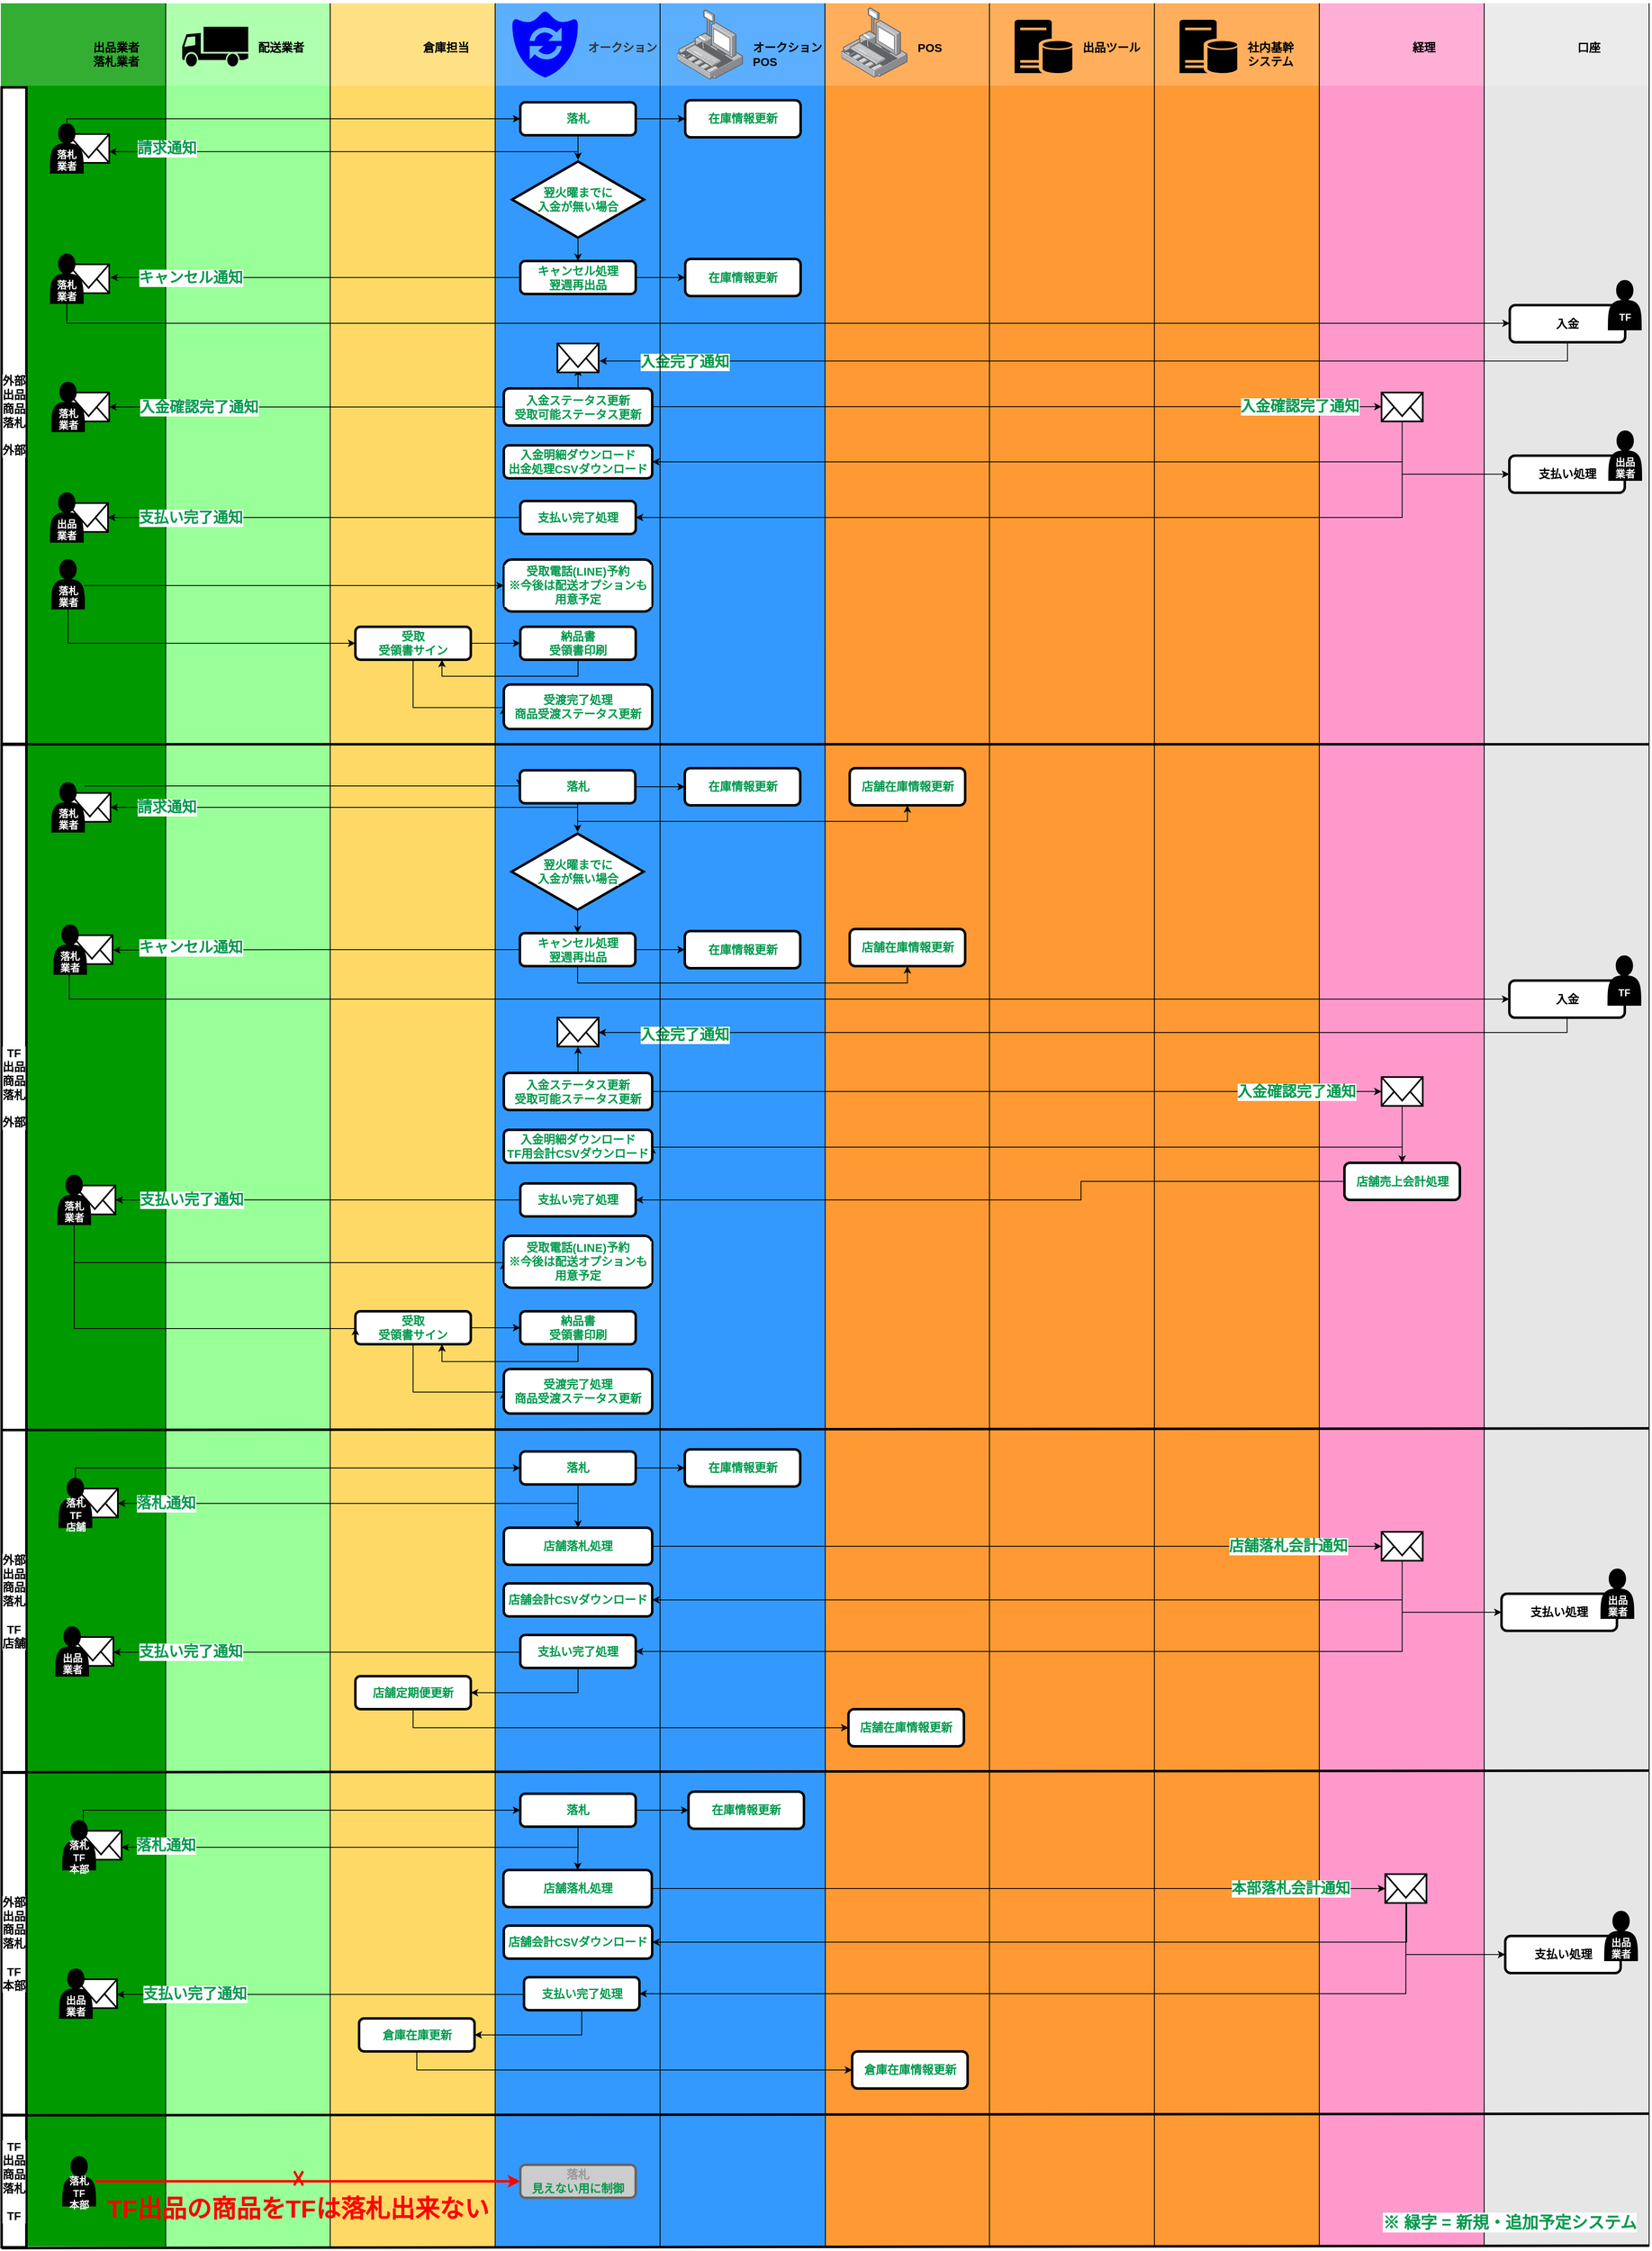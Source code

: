 <mxfile version="10.9.6" type="github"><diagram id="za8MhXIXPKN2aP06DoR2" name="Page-1"><mxGraphModel dx="1577" dy="2720" grid="1" gridSize="10" guides="1" tooltips="1" connect="1" arrows="1" fold="1" page="1" pageScale="1" pageWidth="1169" pageHeight="826" math="0" shadow="0"><root><mxCell id="0"/><mxCell id="1" parent="0"/><mxCell id="djTdqgTqJG-qwQicNYeu-98" value="" style="whiteSpace=wrap;html=1;labelBackgroundColor=#ffffff;fontSize=14;fontColor=#0000FF;align=left;strokeColor=none;fillColor=#3399FF;" parent="1" vertex="1"><mxGeometry x="600" y="-826" width="200" height="2720" as="geometry"/></mxCell><mxCell id="djTdqgTqJG-qwQicNYeu-96" value="" style="whiteSpace=wrap;html=1;labelBackgroundColor=#ffffff;fontSize=14;fontColor=#0000FF;align=left;strokeColor=none;fillColor=#3399FF;" parent="1" vertex="1"><mxGeometry x="800" y="-826" width="200" height="2720" as="geometry"/></mxCell><mxCell id="djTdqgTqJG-qwQicNYeu-131" value="" style="group" parent="1" vertex="1" connectable="0"><mxGeometry x="1599.5" y="-826" width="200" height="1811" as="geometry"/></mxCell><mxCell id="djTdqgTqJG-qwQicNYeu-132" value="" style="whiteSpace=wrap;html=1;labelBackgroundColor=#ffffff;fontSize=14;fontColor=#0000FF;align=left;strokeColor=none;fillColor=#FF99CC;" parent="djTdqgTqJG-qwQicNYeu-131" vertex="1"><mxGeometry width="200" height="2720" as="geometry"/></mxCell><mxCell id="djTdqgTqJG-qwQicNYeu-133" value="" style="whiteSpace=wrap;html=1;labelBackgroundColor=#ffffff;fillColor=#FFFFFF;fontSize=14;fontColor=#FFFFFF;align=left;strokeColor=none;opacity=20;" parent="djTdqgTqJG-qwQicNYeu-131" vertex="1"><mxGeometry width="200" height="100" as="geometry"/></mxCell><mxCell id="djTdqgTqJG-qwQicNYeu-134" value="" style="endArrow=none;html=1;fontSize=14;fontColor=#0000FF;" parent="djTdqgTqJG-qwQicNYeu-131" edge="1"><mxGeometry width="50" height="50" relative="1" as="geometry"><mxPoint x="199.5" y="2720" as="sourcePoint"/><mxPoint x="199.5" as="targetPoint"/></mxGeometry></mxCell><mxCell id="djTdqgTqJG-qwQicNYeu-135" value="経理" style="text;html=1;resizable=0;points=[];autosize=1;align=left;verticalAlign=top;spacingTop=-4;fontSize=14;fontColor=#000000;fontStyle=1" parent="djTdqgTqJG-qwQicNYeu-131" vertex="1"><mxGeometry x="110" y="42.5" width="40" height="20" as="geometry"/></mxCell><mxCell id="djTdqgTqJG-qwQicNYeu-136" value="" style="shape=image;html=1;verticalAlign=top;verticalLabelPosition=bottom;labelBackgroundColor=#ffffff;imageAspect=0;aspect=fixed;image=https://cdn2.iconfinder.com/data/icons/free-mobile-icon-kit/64/Yen_coin.png;strokeWidth=3;fillColor=#FF9933;gradientColor=none;fontSize=14;fontColor=#99FF99;align=center;" parent="djTdqgTqJG-qwQicNYeu-131" vertex="1"><mxGeometry x="36" y="18" width="64" height="64" as="geometry"/></mxCell><mxCell id="IprcOnh0vE6dIcpJF6sF-50" value="" style="html=1;verticalLabelPosition=bottom;align=center;labelBackgroundColor=#ffffff;verticalAlign=top;strokeWidth=2;strokeColor=#000000;fillColor=#ffffff;shadow=0;dashed=0;shape=mxgraph.ios7.icons.mail;fontSize=14;fontColor=#000000;" vertex="1" parent="djTdqgTqJG-qwQicNYeu-131"><mxGeometry x="75" y="472" width="50" height="35" as="geometry"/></mxCell><mxCell id="IprcOnh0vE6dIcpJF6sF-132" value="店舗売上会計処理" style="rounded=1;whiteSpace=wrap;html=1;labelBackgroundColor=#ffffff;strokeWidth=3;fillColor=#FFFFFF;gradientColor=none;fontSize=14;fontColor=#00994D;align=center;fontStyle=1" vertex="1" parent="djTdqgTqJG-qwQicNYeu-131"><mxGeometry x="30" y="1406" width="140" height="45" as="geometry"/></mxCell><mxCell id="djTdqgTqJG-qwQicNYeu-236" value="" style="group" parent="1" vertex="1" connectable="0"><mxGeometry x="1799.5" y="-826" width="200" height="2538.5" as="geometry"/></mxCell><mxCell id="djTdqgTqJG-qwQicNYeu-137" value="" style="group" parent="djTdqgTqJG-qwQicNYeu-236" vertex="1" connectable="0"><mxGeometry width="200" height="2538.5" as="geometry"/></mxCell><mxCell id="djTdqgTqJG-qwQicNYeu-138" value="" style="whiteSpace=wrap;html=1;labelBackgroundColor=#ffffff;fontSize=14;align=left;strokeColor=none;fillColor=#E6E6E6;" parent="djTdqgTqJG-qwQicNYeu-137" vertex="1"><mxGeometry width="200" height="2720" as="geometry"/></mxCell><mxCell id="djTdqgTqJG-qwQicNYeu-139" value="" style="whiteSpace=wrap;html=1;labelBackgroundColor=#ffffff;fillColor=#FFFFFF;fontSize=14;fontColor=#FFFFFF;align=left;strokeColor=none;opacity=20;" parent="djTdqgTqJG-qwQicNYeu-137" vertex="1"><mxGeometry width="200" height="100" as="geometry"/></mxCell><mxCell id="djTdqgTqJG-qwQicNYeu-140" value="" style="endArrow=none;html=1;fontSize=14;fontColor=#0000FF;" parent="djTdqgTqJG-qwQicNYeu-137" edge="1"><mxGeometry width="50" height="50" relative="1" as="geometry"><mxPoint x="199.5" y="2720" as="sourcePoint"/><mxPoint x="199.5" as="targetPoint"/></mxGeometry></mxCell><mxCell id="djTdqgTqJG-qwQicNYeu-141" value="口座" style="text;html=1;resizable=0;points=[];autosize=1;align=left;verticalAlign=top;spacingTop=-4;fontSize=14;fontColor=#000000;fontStyle=1" parent="djTdqgTqJG-qwQicNYeu-137" vertex="1"><mxGeometry x="110" y="43" width="40" height="20" as="geometry"/></mxCell><mxCell id="djTdqgTqJG-qwQicNYeu-124" value="" style="shape=image;html=1;verticalAlign=top;verticalLabelPosition=bottom;labelBackgroundColor=#ffffff;imageAspect=0;aspect=fixed;image=https://cdn1.iconfinder.com/data/icons/business-237/65/icons-09-128.png;strokeWidth=3;fillColor=#FF99CC;gradientColor=none;fontSize=14;fontColor=#000000;align=center;" parent="djTdqgTqJG-qwQicNYeu-137" vertex="1"><mxGeometry x="12" y="2" width="88" height="88" as="geometry"/></mxCell><mxCell id="IprcOnh0vE6dIcpJF6sF-9" value="入金" style="rounded=1;whiteSpace=wrap;html=1;labelBackgroundColor=#ffffff;strokeWidth=3;fillColor=#FFFFFF;gradientColor=none;fontSize=14;fontColor=#000000;align=center;fontStyle=1" vertex="1" parent="djTdqgTqJG-qwQicNYeu-137"><mxGeometry x="30.5" y="366" width="140" height="45" as="geometry"/></mxCell><mxCell id="IprcOnh0vE6dIcpJF6sF-65" value="&lt;br&gt;&lt;br&gt;TF" style="shape=actor;whiteSpace=wrap;html=1;strokeColor=#000000;fontSize=12;fontColor=#FFFFFF;fillColor=#000000;fontStyle=1;gradientColor=none;" vertex="1" parent="djTdqgTqJG-qwQicNYeu-137"><mxGeometry x="150" y="336" width="40" height="60" as="geometry"/></mxCell><mxCell id="IprcOnh0vE6dIcpJF6sF-66" value="支払い処理" style="rounded=1;whiteSpace=wrap;html=1;labelBackgroundColor=#ffffff;strokeWidth=3;fillColor=#FFFFFF;gradientColor=none;fontSize=14;fontColor=#000000;align=center;fontStyle=1" vertex="1" parent="djTdqgTqJG-qwQicNYeu-137"><mxGeometry x="30" y="548.5" width="140" height="45" as="geometry"/></mxCell><mxCell id="IprcOnh0vE6dIcpJF6sF-67" value="&lt;br&gt;&lt;br&gt;出品&lt;br&gt;業者" style="shape=actor;whiteSpace=wrap;html=1;strokeColor=#000000;fontSize=12;fontColor=#FFFFFF;fillColor=#000000;fontStyle=1;gradientColor=none;" vertex="1" parent="djTdqgTqJG-qwQicNYeu-137"><mxGeometry x="150.5" y="518.5" width="40" height="60" as="geometry"/></mxCell><mxCell id="IprcOnh0vE6dIcpJF6sF-117" value="入金" style="rounded=1;whiteSpace=wrap;html=1;labelBackgroundColor=#ffffff;strokeWidth=3;fillColor=#FFFFFF;gradientColor=none;fontSize=14;fontColor=#000000;align=center;fontStyle=1" vertex="1" parent="djTdqgTqJG-qwQicNYeu-137"><mxGeometry x="30" y="1185" width="140" height="45" as="geometry"/></mxCell><mxCell id="IprcOnh0vE6dIcpJF6sF-118" value="&lt;br&gt;&lt;br&gt;TF" style="shape=actor;whiteSpace=wrap;html=1;strokeColor=#000000;fontSize=12;fontColor=#FFFFFF;fillColor=#000000;fontStyle=1;gradientColor=none;" vertex="1" parent="djTdqgTqJG-qwQicNYeu-137"><mxGeometry x="149.5" y="1155" width="40" height="60" as="geometry"/></mxCell><mxCell id="IprcOnh0vE6dIcpJF6sF-185" value="支払い処理" style="rounded=1;whiteSpace=wrap;html=1;labelBackgroundColor=#ffffff;strokeWidth=3;fillColor=#FFFFFF;gradientColor=none;fontSize=14;fontColor=#000000;align=center;fontStyle=1" vertex="1" parent="djTdqgTqJG-qwQicNYeu-137"><mxGeometry x="20.5" y="1928.5" width="140" height="45" as="geometry"/></mxCell><mxCell id="IprcOnh0vE6dIcpJF6sF-186" value="&lt;br&gt;&lt;br&gt;出品&lt;br&gt;業者" style="shape=actor;whiteSpace=wrap;html=1;strokeColor=#000000;fontSize=12;fontColor=#FFFFFF;fillColor=#000000;fontStyle=1;gradientColor=none;" vertex="1" parent="djTdqgTqJG-qwQicNYeu-137"><mxGeometry x="141" y="1898.5" width="40" height="60" as="geometry"/></mxCell><mxCell id="djTdqgTqJG-qwQicNYeu-212" value="" style="group" parent="1" vertex="1" connectable="0"><mxGeometry x="1199.5" y="-826" width="200" height="641" as="geometry"/></mxCell><mxCell id="djTdqgTqJG-qwQicNYeu-213" value="" style="group" parent="djTdqgTqJG-qwQicNYeu-212" vertex="1" connectable="0"><mxGeometry width="200" height="641" as="geometry"/></mxCell><mxCell id="djTdqgTqJG-qwQicNYeu-214" value="" style="whiteSpace=wrap;html=1;labelBackgroundColor=#ffffff;fontSize=14;fontColor=#0000FF;align=left;strokeColor=none;fillColor=#FF9933;" parent="djTdqgTqJG-qwQicNYeu-213" vertex="1"><mxGeometry width="200" height="2720" as="geometry"/></mxCell><mxCell id="djTdqgTqJG-qwQicNYeu-215" value="" style="whiteSpace=wrap;html=1;labelBackgroundColor=#ffffff;fillColor=#FFFFFF;fontSize=14;fontColor=#FFFFFF;align=left;strokeColor=none;opacity=20;" parent="djTdqgTqJG-qwQicNYeu-213" vertex="1"><mxGeometry width="200" height="100" as="geometry"/></mxCell><mxCell id="djTdqgTqJG-qwQicNYeu-217" value="出品ツール" style="text;html=1;resizable=0;points=[];autosize=1;align=left;verticalAlign=top;spacingTop=-4;fontSize=14;fontColor=#000000;fontStyle=1" parent="djTdqgTqJG-qwQicNYeu-213" vertex="1"><mxGeometry x="110" y="42.5" width="90" height="20" as="geometry"/></mxCell><mxCell id="djTdqgTqJG-qwQicNYeu-218" value="" style="shadow=0;dashed=0;html=1;labelPosition=center;verticalLabelPosition=bottom;verticalAlign=top;align=center;shape=mxgraph.mscae.enterprise.database_server;fillColor=#000000;strokeColor=none;labelBackgroundColor=#ffffff;fontSize=14;fontColor=#000000;" parent="djTdqgTqJG-qwQicNYeu-213" vertex="1"><mxGeometry x="30" y="20" width="70" height="65" as="geometry"/></mxCell><mxCell id="djTdqgTqJG-qwQicNYeu-216" value="" style="endArrow=none;html=1;fontSize=14;fontColor=#0000FF;" parent="djTdqgTqJG-qwQicNYeu-213" edge="1"><mxGeometry width="50" height="50" relative="1" as="geometry"><mxPoint x="199.5" y="2720" as="sourcePoint"/><mxPoint x="199.5" as="targetPoint"/></mxGeometry></mxCell><mxCell id="djTdqgTqJG-qwQicNYeu-155" value="" style="group" parent="1" vertex="1" connectable="0"><mxGeometry x="1399.5" y="-826" width="200" height="641" as="geometry"/></mxCell><mxCell id="djTdqgTqJG-qwQicNYeu-146" value="" style="group" parent="djTdqgTqJG-qwQicNYeu-155" vertex="1" connectable="0"><mxGeometry width="200" height="641" as="geometry"/></mxCell><mxCell id="djTdqgTqJG-qwQicNYeu-147" value="" style="whiteSpace=wrap;html=1;labelBackgroundColor=#ffffff;fontSize=14;fontColor=#0000FF;align=left;strokeColor=none;fillColor=#FF9933;" parent="djTdqgTqJG-qwQicNYeu-146" vertex="1"><mxGeometry width="200" height="2720" as="geometry"/></mxCell><mxCell id="djTdqgTqJG-qwQicNYeu-148" value="" style="whiteSpace=wrap;html=1;labelBackgroundColor=#ffffff;fillColor=#FFFFFF;fontSize=14;fontColor=#FFFFFF;align=left;strokeColor=none;opacity=20;" parent="djTdqgTqJG-qwQicNYeu-146" vertex="1"><mxGeometry width="200" height="100" as="geometry"/></mxCell><mxCell id="djTdqgTqJG-qwQicNYeu-149" value="" style="endArrow=none;html=1;fontSize=14;fontColor=#0000FF;" parent="djTdqgTqJG-qwQicNYeu-146" edge="1"><mxGeometry width="50" height="50" relative="1" as="geometry"><mxPoint x="199.5" y="2720" as="sourcePoint"/><mxPoint x="199.5" as="targetPoint"/></mxGeometry></mxCell><mxCell id="djTdqgTqJG-qwQicNYeu-150" value="社内基幹&lt;br&gt;システム" style="text;html=1;resizable=0;points=[];autosize=1;align=left;verticalAlign=top;spacingTop=-4;fontSize=14;fontColor=#000000;fontStyle=1" parent="djTdqgTqJG-qwQicNYeu-146" vertex="1"><mxGeometry x="110" y="42.5" width="70" height="40" as="geometry"/></mxCell><mxCell id="djTdqgTqJG-qwQicNYeu-152" value="" style="shadow=0;dashed=0;html=1;labelPosition=center;verticalLabelPosition=bottom;verticalAlign=top;align=center;shape=mxgraph.mscae.enterprise.database_server;fillColor=#000000;strokeColor=none;labelBackgroundColor=#ffffff;fontSize=14;fontColor=#000000;" parent="djTdqgTqJG-qwQicNYeu-146" vertex="1"><mxGeometry x="30" y="20" width="70" height="65" as="geometry"/></mxCell><mxCell id="djTdqgTqJG-qwQicNYeu-90" value="" style="group" parent="1" vertex="1" connectable="0"><mxGeometry x="999.5" y="-826" width="238.5" height="2145.5" as="geometry"/></mxCell><mxCell id="djTdqgTqJG-qwQicNYeu-91" value="" style="whiteSpace=wrap;html=1;labelBackgroundColor=#ffffff;fontSize=14;fontColor=#0000FF;align=left;strokeColor=none;fillColor=#FF9933;" parent="djTdqgTqJG-qwQicNYeu-90" vertex="1"><mxGeometry width="200" height="2720" as="geometry"/></mxCell><mxCell id="djTdqgTqJG-qwQicNYeu-92" value="" style="whiteSpace=wrap;html=1;labelBackgroundColor=#ffffff;fillColor=#FFFFFF;fontSize=14;fontColor=#FFFFFF;align=left;strokeColor=none;opacity=20;" parent="djTdqgTqJG-qwQicNYeu-90" vertex="1"><mxGeometry width="200" height="100" as="geometry"/></mxCell><mxCell id="djTdqgTqJG-qwQicNYeu-93" value="" style="endArrow=none;html=1;fontSize=14;fontColor=#0000FF;" parent="djTdqgTqJG-qwQicNYeu-90" edge="1"><mxGeometry width="50" height="50" relative="1" as="geometry"><mxPoint x="199.5" y="2720" as="sourcePoint"/><mxPoint x="199.5" as="targetPoint"/></mxGeometry></mxCell><mxCell id="djTdqgTqJG-qwQicNYeu-94" value="POS" style="text;html=1;resizable=0;points=[];autosize=1;align=left;verticalAlign=top;spacingTop=-4;fontSize=14;fontColor=#000000;fontStyle=1" parent="djTdqgTqJG-qwQicNYeu-90" vertex="1"><mxGeometry x="110" y="42.5" width="50" height="20" as="geometry"/></mxCell><mxCell id="djTdqgTqJG-qwQicNYeu-95" value="" style="points=[];aspect=fixed;html=1;align=center;shadow=0;dashed=0;image;image=img/lib/allied_telesis/security/POS.svg;fillColor=#009900;fontColor=#000000;fontStyle=1" parent="djTdqgTqJG-qwQicNYeu-90" vertex="1"><mxGeometry x="20" y="5" width="80" height="85" as="geometry"/></mxCell><mxCell id="IprcOnh0vE6dIcpJF6sF-98" value="店舗在庫情報更新" style="rounded=1;whiteSpace=wrap;html=1;labelBackgroundColor=#ffffff;strokeWidth=3;fillColor=#FFFFFF;gradientColor=none;fontSize=14;fontColor=#00994D;align=center;fontStyle=1" vertex="1" parent="djTdqgTqJG-qwQicNYeu-90"><mxGeometry x="30" y="927.5" width="140" height="45" as="geometry"/></mxCell><mxCell id="IprcOnh0vE6dIcpJF6sF-109" value="店舗在庫情報更新" style="rounded=1;whiteSpace=wrap;html=1;labelBackgroundColor=#ffffff;strokeWidth=3;fillColor=#FFFFFF;gradientColor=none;fontSize=14;fontColor=#00994D;align=center;fontStyle=1" vertex="1" parent="djTdqgTqJG-qwQicNYeu-90"><mxGeometry x="30" y="1122.5" width="140" height="45" as="geometry"/></mxCell><mxCell id="IprcOnh0vE6dIcpJF6sF-198" value="店舗在庫情報更新" style="rounded=1;whiteSpace=wrap;html=1;labelBackgroundColor=#ffffff;strokeWidth=3;fillColor=#FFFFFF;gradientColor=none;fontSize=14;fontColor=#00994D;align=center;fontStyle=1" vertex="1" parent="djTdqgTqJG-qwQicNYeu-90"><mxGeometry x="28.5" y="2068.5" width="140" height="45" as="geometry"/></mxCell><mxCell id="djTdqgTqJG-qwQicNYeu-110" value="" style="group;fontStyle=1" parent="1" vertex="1" connectable="0"><mxGeometry x="200" y="-826" width="200" height="641" as="geometry"/></mxCell><mxCell id="djTdqgTqJG-qwQicNYeu-111" value="" style="whiteSpace=wrap;html=1;labelBackgroundColor=#ffffff;fontSize=14;fontColor=#99FF99;align=left;strokeColor=none;fillColor=#99FF99;" parent="djTdqgTqJG-qwQicNYeu-110" vertex="1"><mxGeometry width="200" height="2720" as="geometry"/></mxCell><mxCell id="djTdqgTqJG-qwQicNYeu-112" value="" style="whiteSpace=wrap;html=1;labelBackgroundColor=#ffffff;fillColor=#FFFFFF;fontSize=14;fontColor=#FFFFFF;align=left;strokeColor=none;opacity=20;" parent="djTdqgTqJG-qwQicNYeu-110" vertex="1"><mxGeometry width="200" height="100" as="geometry"/></mxCell><mxCell id="djTdqgTqJG-qwQicNYeu-113" value="" style="endArrow=none;html=1;fontSize=14;fontColor=#0000FF;" parent="djTdqgTqJG-qwQicNYeu-110" edge="1"><mxGeometry width="50" height="50" relative="1" as="geometry"><mxPoint x="199.5" y="2720" as="sourcePoint"/><mxPoint x="199.5" as="targetPoint"/></mxGeometry></mxCell><mxCell id="djTdqgTqJG-qwQicNYeu-114" value="配送業者" style="text;html=1;resizable=0;points=[];autosize=1;align=left;verticalAlign=top;spacingTop=-4;fontSize=14;fontColor=#000000;fontStyle=1" parent="djTdqgTqJG-qwQicNYeu-110" vertex="1"><mxGeometry x="110" y="42.5" width="70" height="20" as="geometry"/></mxCell><mxCell id="djTdqgTqJG-qwQicNYeu-115" value="" style="shape=mxgraph.signs.transportation.truck_1;html=1;fillColor=#000000;strokeColor=none;verticalLabelPosition=bottom;verticalAlign=top;align=center;labelBackgroundColor=#ffffff;fontSize=14;fontColor=#99FF99;" parent="djTdqgTqJG-qwQicNYeu-110" vertex="1"><mxGeometry x="20" y="28.5" width="80" height="48" as="geometry"/></mxCell><mxCell id="djTdqgTqJG-qwQicNYeu-104" value="" style="group" parent="1" vertex="1" connectable="0"><mxGeometry x="400" y="-826" width="200" height="2084.5" as="geometry"/></mxCell><mxCell id="djTdqgTqJG-qwQicNYeu-105" value="" style="whiteSpace=wrap;html=1;labelBackgroundColor=#ffffff;fontSize=14;fontColor=#0000FF;align=left;strokeColor=none;fillColor=#FFD966;" parent="djTdqgTqJG-qwQicNYeu-104" vertex="1"><mxGeometry width="200" height="2720" as="geometry"/></mxCell><mxCell id="djTdqgTqJG-qwQicNYeu-106" value="" style="whiteSpace=wrap;html=1;labelBackgroundColor=#ffffff;fillColor=#FFFFFF;fontSize=14;fontColor=#FFFFFF;align=left;strokeColor=none;opacity=20;" parent="djTdqgTqJG-qwQicNYeu-104" vertex="1"><mxGeometry width="200" height="100" as="geometry"/></mxCell><mxCell id="djTdqgTqJG-qwQicNYeu-107" value="" style="shape=image;html=1;verticalAlign=top;verticalLabelPosition=bottom;labelBackgroundColor=#ffffff;imageAspect=0;aspect=fixed;image=https://cdn3.iconfinder.com/data/icons/whisky-break/90/warehouse-128.png;fontStyle=1;imageBackground=none;" parent="djTdqgTqJG-qwQicNYeu-104" vertex="1"><mxGeometry x="20" y="12.5" width="80" height="80" as="geometry"/></mxCell><mxCell id="djTdqgTqJG-qwQicNYeu-108" value="倉庫担当" style="text;html=1;resizable=0;points=[];autosize=1;align=left;verticalAlign=top;spacingTop=-4;fontSize=14;fontColor=#000000;fontStyle=1" parent="djTdqgTqJG-qwQicNYeu-104" vertex="1"><mxGeometry x="110" y="42.5" width="70" height="20" as="geometry"/></mxCell><mxCell id="djTdqgTqJG-qwQicNYeu-109" value="" style="endArrow=none;html=1;fontSize=14;fontColor=#0000FF;" parent="djTdqgTqJG-qwQicNYeu-104" edge="1"><mxGeometry width="50" height="50" relative="1" as="geometry"><mxPoint x="199.5" y="2720" as="sourcePoint"/><mxPoint x="199.5" as="targetPoint"/></mxGeometry></mxCell><mxCell id="IprcOnh0vE6dIcpJF6sF-80" value="受取&lt;br&gt;受領書サイン" style="rounded=1;whiteSpace=wrap;html=1;labelBackgroundColor=#ffffff;strokeWidth=3;fillColor=#FFFFFF;gradientColor=none;fontSize=14;fontColor=#00994D;align=center;fontStyle=1;strokeColor=#000000;" vertex="1" parent="djTdqgTqJG-qwQicNYeu-104"><mxGeometry x="30" y="756" width="140" height="40" as="geometry"/></mxCell><mxCell id="IprcOnh0vE6dIcpJF6sF-199" value="店舗定期便更新" style="rounded=1;whiteSpace=wrap;html=1;labelBackgroundColor=#ffffff;strokeWidth=3;fillColor=#FFFFFF;gradientColor=none;fontSize=14;fontColor=#00994D;align=center;fontStyle=1;strokeColor=#000000;" vertex="1" parent="djTdqgTqJG-qwQicNYeu-104"><mxGeometry x="30" y="2028.5" width="140" height="40" as="geometry"/></mxCell><mxCell id="djTdqgTqJG-qwQicNYeu-116" value="" style="group;fontStyle=0;fontColor=#000000;" parent="1" vertex="1" connectable="0"><mxGeometry y="-826" width="213" height="2671" as="geometry"/></mxCell><mxCell id="djTdqgTqJG-qwQicNYeu-117" value="" style="whiteSpace=wrap;html=1;labelBackgroundColor=#ffffff;fontSize=14;fontColor=#0000FF;align=left;strokeColor=none;fillColor=#009900;" parent="djTdqgTqJG-qwQicNYeu-116" vertex="1"><mxGeometry width="200" height="2720" as="geometry"/></mxCell><mxCell id="djTdqgTqJG-qwQicNYeu-118" value="" style="whiteSpace=wrap;html=1;labelBackgroundColor=#ffffff;fillColor=#FFFFFF;fontSize=14;fontColor=#FFFFFF;align=left;strokeColor=none;opacity=20;" parent="djTdqgTqJG-qwQicNYeu-116" vertex="1"><mxGeometry width="200" height="100" as="geometry"/></mxCell><mxCell id="djTdqgTqJG-qwQicNYeu-119" value="" style="shape=image;html=1;verticalAlign=top;verticalLabelPosition=bottom;labelBackgroundColor=#ffffff;imageAspect=0;aspect=fixed;image=https://cdn2.iconfinder.com/data/icons/property-agent-real-estate/235/property-agent-010-128.png;fontSize=14;fontColor=#0000FF;align=left;" parent="djTdqgTqJG-qwQicNYeu-116" vertex="1"><mxGeometry x="35" y="20" width="65" height="65" as="geometry"/></mxCell><mxCell id="djTdqgTqJG-qwQicNYeu-120" value="出品業者&lt;br&gt;落札業者" style="text;html=1;resizable=0;points=[];autosize=1;align=left;verticalAlign=top;spacingTop=-4;fontSize=14;fontColor=#000000;fontStyle=1" parent="djTdqgTqJG-qwQicNYeu-116" vertex="1"><mxGeometry x="110" y="42.5" width="70" height="40" as="geometry"/></mxCell><mxCell id="djTdqgTqJG-qwQicNYeu-121" value="" style="endArrow=none;html=1;fontSize=14;fontColor=#0000FF;" parent="djTdqgTqJG-qwQicNYeu-116" edge="1"><mxGeometry width="50" height="50" relative="1" as="geometry"><mxPoint x="200" y="2720" as="sourcePoint"/><mxPoint x="200" as="targetPoint"/></mxGeometry></mxCell><mxCell id="djTdqgTqJG-qwQicNYeu-181" value="外部出品商品落札&lt;br&gt;&lt;br&gt;外部" style="rounded=0;whiteSpace=wrap;html=1;labelBackgroundColor=#ffffff;strokeWidth=3;fillColor=#FFFFFF;gradientColor=none;fontSize=14;fontColor=#000000;align=center;fontStyle=1" parent="djTdqgTqJG-qwQicNYeu-116" vertex="1"><mxGeometry x="1" y="102" width="30" height="796" as="geometry"/></mxCell><mxCell id="IprcOnh0vE6dIcpJF6sF-1" value="" style="html=1;verticalLabelPosition=bottom;align=center;labelBackgroundColor=#ffffff;verticalAlign=top;strokeWidth=2;strokeColor=#000000;fillColor=#ffffff;shadow=0;dashed=0;shape=mxgraph.ios7.icons.mail;fontSize=14;fontColor=#000000;" vertex="1" parent="djTdqgTqJG-qwQicNYeu-116"><mxGeometry x="81.5" y="158.5" width="50" height="35" as="geometry"/></mxCell><mxCell id="IprcOnh0vE6dIcpJF6sF-25" value="" style="html=1;verticalLabelPosition=bottom;align=center;labelBackgroundColor=#ffffff;verticalAlign=top;strokeWidth=2;strokeColor=#000000;fillColor=#ffffff;shadow=0;dashed=0;shape=mxgraph.ios7.icons.mail;fontSize=14;fontColor=#000000;" vertex="1" parent="djTdqgTqJG-qwQicNYeu-116"><mxGeometry x="81.5" y="472" width="50" height="35" as="geometry"/></mxCell><mxCell id="IprcOnh0vE6dIcpJF6sF-39" value="" style="html=1;verticalLabelPosition=bottom;align=center;labelBackgroundColor=#ffffff;verticalAlign=top;strokeWidth=2;strokeColor=#000000;fillColor=#ffffff;shadow=0;dashed=0;shape=mxgraph.ios7.icons.mail;fontSize=14;fontColor=#000000;" vertex="1" parent="djTdqgTqJG-qwQicNYeu-116"><mxGeometry x="81.5" y="316.5" width="50" height="35" as="geometry"/></mxCell><mxCell id="IprcOnh0vE6dIcpJF6sF-57" value="&lt;br&gt;&lt;br&gt;落札&lt;br&gt;業者" style="shape=actor;whiteSpace=wrap;html=1;strokeColor=#000000;fontSize=12;fontColor=#FFFFFF;fillColor=#000000;fontStyle=1;gradientColor=none;" vertex="1" parent="djTdqgTqJG-qwQicNYeu-116"><mxGeometry x="60" y="146" width="40" height="60" as="geometry"/></mxCell><mxCell id="IprcOnh0vE6dIcpJF6sF-60" value="&lt;br&gt;&lt;br&gt;落札&lt;br&gt;業者" style="shape=actor;whiteSpace=wrap;html=1;strokeColor=#000000;fontSize=12;fontColor=#FFFFFF;fillColor=#000000;fontStyle=1;gradientColor=none;" vertex="1" parent="djTdqgTqJG-qwQicNYeu-116"><mxGeometry x="60" y="304" width="40" height="60" as="geometry"/></mxCell><mxCell id="IprcOnh0vE6dIcpJF6sF-61" value="&lt;br&gt;&lt;br&gt;落札&lt;br&gt;業者" style="shape=actor;whiteSpace=wrap;html=1;strokeColor=#000000;fontSize=12;fontColor=#FFFFFF;fillColor=#000000;fontStyle=1;gradientColor=none;" vertex="1" parent="djTdqgTqJG-qwQicNYeu-116"><mxGeometry x="61.5" y="459.5" width="40" height="60" as="geometry"/></mxCell><mxCell id="IprcOnh0vE6dIcpJF6sF-69" value="" style="html=1;verticalLabelPosition=bottom;align=center;labelBackgroundColor=#ffffff;verticalAlign=top;strokeWidth=2;strokeColor=#000000;fillColor=#ffffff;shadow=0;dashed=0;shape=mxgraph.ios7.icons.mail;fontSize=14;fontColor=#000000;" vertex="1" parent="djTdqgTqJG-qwQicNYeu-116"><mxGeometry x="80" y="606" width="50" height="35" as="geometry"/></mxCell><mxCell id="IprcOnh0vE6dIcpJF6sF-70" value="&lt;br&gt;&lt;br&gt;出品&lt;br&gt;業者" style="shape=actor;whiteSpace=wrap;html=1;strokeColor=#000000;fontSize=12;fontColor=#FFFFFF;fillColor=#000000;fontStyle=1;gradientColor=none;" vertex="1" parent="djTdqgTqJG-qwQicNYeu-116"><mxGeometry x="60" y="593.5" width="40" height="60" as="geometry"/></mxCell><mxCell id="IprcOnh0vE6dIcpJF6sF-77" value="&lt;br&gt;&lt;br&gt;落札&lt;br&gt;業者" style="shape=actor;whiteSpace=wrap;html=1;strokeColor=#000000;fontSize=12;fontColor=#FFFFFF;fillColor=#000000;fontStyle=1;gradientColor=none;" vertex="1" parent="djTdqgTqJG-qwQicNYeu-116"><mxGeometry x="61.5" y="674.5" width="40" height="60" as="geometry"/></mxCell><mxCell id="IprcOnh0vE6dIcpJF6sF-89" value="" style="endArrow=none;html=1;strokeWidth=3;fontSize=18;fontColor=#0000FF;" edge="1" parent="djTdqgTqJG-qwQicNYeu-116"><mxGeometry width="50" height="50" relative="1" as="geometry"><mxPoint x="1" y="898.5" as="sourcePoint"/><mxPoint x="1999" y="898.5" as="targetPoint"/></mxGeometry></mxCell><mxCell id="IprcOnh0vE6dIcpJF6sF-91" value="TF出品商品落札&lt;br&gt;&lt;br&gt;外部" style="rounded=0;whiteSpace=wrap;html=1;labelBackgroundColor=#ffffff;strokeWidth=3;fillColor=#FFFFFF;gradientColor=none;fontSize=14;fontColor=#000000;align=center;fontStyle=1" vertex="1" parent="djTdqgTqJG-qwQicNYeu-116"><mxGeometry x="1" y="899" width="30" height="831" as="geometry"/></mxCell><mxCell id="IprcOnh0vE6dIcpJF6sF-92" value="" style="html=1;verticalLabelPosition=bottom;align=center;labelBackgroundColor=#ffffff;verticalAlign=top;strokeWidth=2;strokeColor=#000000;fillColor=#ffffff;shadow=0;dashed=0;shape=mxgraph.ios7.icons.mail;fontSize=14;fontColor=#000000;" vertex="1" parent="djTdqgTqJG-qwQicNYeu-116"><mxGeometry x="83" y="957.5" width="50" height="35" as="geometry"/></mxCell><mxCell id="IprcOnh0vE6dIcpJF6sF-93" value="&lt;br&gt;&lt;br&gt;落札&lt;br&gt;業者" style="shape=actor;whiteSpace=wrap;html=1;strokeColor=#000000;fontSize=12;fontColor=#FFFFFF;fillColor=#000000;fontStyle=1;gradientColor=none;" vertex="1" parent="djTdqgTqJG-qwQicNYeu-116"><mxGeometry x="61.5" y="945" width="40" height="60" as="geometry"/></mxCell><mxCell id="IprcOnh0vE6dIcpJF6sF-111" value="" style="html=1;verticalLabelPosition=bottom;align=center;labelBackgroundColor=#ffffff;verticalAlign=top;strokeWidth=2;strokeColor=#000000;fillColor=#ffffff;shadow=0;dashed=0;shape=mxgraph.ios7.icons.mail;fontSize=14;fontColor=#000000;" vertex="1" parent="djTdqgTqJG-qwQicNYeu-116"><mxGeometry x="85.5" y="1130" width="50" height="35" as="geometry"/></mxCell><mxCell id="IprcOnh0vE6dIcpJF6sF-112" value="&lt;br&gt;&lt;br&gt;落札&lt;br&gt;業者" style="shape=actor;whiteSpace=wrap;html=1;strokeColor=#000000;fontSize=12;fontColor=#FFFFFF;fillColor=#000000;fontStyle=1;gradientColor=none;" vertex="1" parent="djTdqgTqJG-qwQicNYeu-116"><mxGeometry x="64" y="1117.5" width="40" height="60" as="geometry"/></mxCell><mxCell id="IprcOnh0vE6dIcpJF6sF-141" value="" style="html=1;verticalLabelPosition=bottom;align=center;labelBackgroundColor=#ffffff;verticalAlign=top;strokeWidth=2;strokeColor=#000000;fillColor=#ffffff;shadow=0;dashed=0;shape=mxgraph.ios7.icons.mail;fontSize=14;fontColor=#000000;" vertex="1" parent="djTdqgTqJG-qwQicNYeu-116"><mxGeometry x="89" y="1433.5" width="50" height="35" as="geometry"/></mxCell><mxCell id="IprcOnh0vE6dIcpJF6sF-142" value="&lt;br&gt;&lt;br&gt;落札&lt;br&gt;業者" style="shape=actor;whiteSpace=wrap;html=1;strokeColor=#000000;fontSize=12;fontColor=#FFFFFF;fillColor=#000000;fontStyle=1;gradientColor=none;" vertex="1" parent="djTdqgTqJG-qwQicNYeu-116"><mxGeometry x="69" y="1421" width="40" height="60" as="geometry"/></mxCell><mxCell id="IprcOnh0vE6dIcpJF6sF-163" value="" style="html=1;verticalLabelPosition=bottom;align=center;labelBackgroundColor=#ffffff;verticalAlign=top;strokeWidth=2;strokeColor=#000000;fillColor=#ffffff;shadow=0;dashed=0;shape=mxgraph.ios7.icons.mail;fontSize=14;fontColor=#000000;" vertex="1" parent="djTdqgTqJG-qwQicNYeu-116"><mxGeometry x="92" y="1801" width="50" height="35" as="geometry"/></mxCell><mxCell id="IprcOnh0vE6dIcpJF6sF-164" value="&lt;br&gt;&lt;br&gt;落札&lt;br&gt;TF&lt;br&gt;店舗" style="shape=actor;whiteSpace=wrap;html=1;strokeColor=#000000;fontSize=12;fontColor=#FFFFFF;fillColor=#000000;fontStyle=1;gradientColor=none;" vertex="1" parent="djTdqgTqJG-qwQicNYeu-116"><mxGeometry x="70.5" y="1788.5" width="40" height="60" as="geometry"/></mxCell><mxCell id="IprcOnh0vE6dIcpJF6sF-191" value="" style="html=1;verticalLabelPosition=bottom;align=center;labelBackgroundColor=#ffffff;verticalAlign=top;strokeWidth=2;strokeColor=#000000;fillColor=#ffffff;shadow=0;dashed=0;shape=mxgraph.ios7.icons.mail;fontSize=14;fontColor=#000000;" vertex="1" parent="djTdqgTqJG-qwQicNYeu-116"><mxGeometry x="86.5" y="1981" width="50" height="35" as="geometry"/></mxCell><mxCell id="IprcOnh0vE6dIcpJF6sF-192" value="&lt;br&gt;&lt;br&gt;出品&lt;br&gt;業者" style="shape=actor;whiteSpace=wrap;html=1;strokeColor=#000000;fontSize=12;fontColor=#FFFFFF;fillColor=#000000;fontStyle=1;gradientColor=none;" vertex="1" parent="djTdqgTqJG-qwQicNYeu-116"><mxGeometry x="66.5" y="1968.5" width="40" height="60" as="geometry"/></mxCell><mxCell id="IprcOnh0vE6dIcpJF6sF-205" value="外部出品商品落札&lt;br&gt;&lt;br&gt;TF本部" style="rounded=0;whiteSpace=wrap;html=1;labelBackgroundColor=#ffffff;strokeWidth=3;fillColor=#FFFFFF;gradientColor=none;fontSize=14;fontColor=#000000;align=center;fontStyle=1" vertex="1" parent="djTdqgTqJG-qwQicNYeu-116"><mxGeometry x="1" y="2145.5" width="30" height="415" as="geometry"/></mxCell><mxCell id="IprcOnh0vE6dIcpJF6sF-245" value="&lt;br&gt;&lt;br&gt;落札&lt;br&gt;TF&lt;br&gt;本部" style="shape=actor;whiteSpace=wrap;html=1;strokeColor=#000000;fontSize=12;fontColor=#FFFFFF;fillColor=#000000;fontStyle=1;gradientColor=none;" vertex="1" parent="djTdqgTqJG-qwQicNYeu-116"><mxGeometry x="75" y="2611" width="40" height="60" as="geometry"/></mxCell><mxCell id="djTdqgTqJG-qwQicNYeu-125" value="" style="whiteSpace=wrap;html=1;labelBackgroundColor=#ffffff;fillColor=#FFFFFF;fontSize=14;fontColor=#FFFFFF;align=left;strokeColor=none;opacity=20;" parent="1" vertex="1"><mxGeometry x="800" y="-826" width="200" height="100" as="geometry"/></mxCell><mxCell id="djTdqgTqJG-qwQicNYeu-126" value="" style="endArrow=none;html=1;fontSize=14;fontColor=#0000FF;" parent="1" edge="1"><mxGeometry width="50" height="50" relative="1" as="geometry"><mxPoint x="1000" y="1894" as="sourcePoint"/><mxPoint x="999.5" y="-826" as="targetPoint"/></mxGeometry></mxCell><mxCell id="djTdqgTqJG-qwQicNYeu-127" value="" style="points=[];aspect=fixed;html=1;align=center;shadow=0;dashed=0;image;image=img/lib/allied_telesis/security/POS.svg;fillColor=#009900;fontColor=#000000;fontStyle=1" parent="1" vertex="1"><mxGeometry x="820" y="-818.5" width="80" height="85" as="geometry"/></mxCell><mxCell id="djTdqgTqJG-qwQicNYeu-129" value="オークション" style="text;html=1;resizable=0;points=[];autosize=1;align=left;verticalAlign=top;spacingTop=-4;fontSize=14;fontColor=#000000;fontStyle=1" parent="1" vertex="1"><mxGeometry x="710" y="-783.5" width="100" height="20" as="geometry"/></mxCell><mxCell id="djTdqgTqJG-qwQicNYeu-130" value="オークション&lt;br&gt;POS&lt;br&gt;" style="text;html=1;resizable=0;points=[];autosize=1;align=left;verticalAlign=top;spacingTop=-4;fontSize=14;fontColor=#000000;fontStyle=1" parent="1" vertex="1"><mxGeometry x="910" y="-783.5" width="100" height="40" as="geometry"/></mxCell><mxCell id="djTdqgTqJG-qwQicNYeu-320" value="" style="shape=image;html=1;verticalAlign=top;verticalLabelPosition=bottom;labelBackgroundColor=#ffffff;imageAspect=0;aspect=fixed;image=https://cdn0.iconfinder.com/data/icons/google-material-design-3-0/48/ic_fiber_new_48px-128.png;strokeWidth=3;fillColor=#FFFFFF;gradientColor=none;fontSize=14;fontColor=#FF0000;align=center;" parent="1" vertex="1"><mxGeometry x="942" y="-829.5" width="56" height="56" as="geometry"/></mxCell><mxCell id="IprcOnh0vE6dIcpJF6sF-2" value="在庫情報更新" style="rounded=1;whiteSpace=wrap;html=1;labelBackgroundColor=#ffffff;strokeWidth=3;fillColor=#FFFFFF;gradientColor=none;fontSize=14;fontColor=#00994D;align=center;fontStyle=1" vertex="1" parent="1"><mxGeometry x="830" y="-708.5" width="140" height="45" as="geometry"/></mxCell><mxCell id="IprcOnh0vE6dIcpJF6sF-3" style="edgeStyle=orthogonalEdgeStyle;rounded=0;orthogonalLoop=1;jettySize=auto;html=1;entryX=0;entryY=0.5;entryDx=0;entryDy=0;" edge="1" parent="1" source="djTdqgTqJG-qwQicNYeu-351" target="IprcOnh0vE6dIcpJF6sF-2"><mxGeometry relative="1" as="geometry"/></mxCell><mxCell id="IprcOnh0vE6dIcpJF6sF-5" style="edgeStyle=orthogonalEdgeStyle;rounded=0;orthogonalLoop=1;jettySize=auto;html=1;entryX=0.997;entryY=0.61;entryDx=0;entryDy=0;entryPerimeter=0;" edge="1" parent="1" source="djTdqgTqJG-qwQicNYeu-351" target="IprcOnh0vE6dIcpJF6sF-1"><mxGeometry relative="1" as="geometry"><Array as="points"><mxPoint x="700" y="-646"/></Array></mxGeometry></mxCell><mxCell id="IprcOnh0vE6dIcpJF6sF-8" value="&lt;font style=&quot;font-size: 18px&quot;&gt;&lt;b&gt;請求通知&lt;/b&gt;&lt;/font&gt;" style="text;html=1;resizable=0;points=[];align=center;verticalAlign=middle;labelBackgroundColor=#ffffff;fontColor=#00994D;" vertex="1" connectable="0" parent="IprcOnh0vE6dIcpJF6sF-5"><mxGeometry x="0.87" y="2" relative="1" as="geometry"><mxPoint x="31.5" y="-6" as="offset"/></mxGeometry></mxCell><mxCell id="IprcOnh0vE6dIcpJF6sF-15" style="edgeStyle=orthogonalEdgeStyle;rounded=0;orthogonalLoop=1;jettySize=auto;html=1;entryX=0;entryY=0.5;entryDx=0;entryDy=0;fontColor=#00994D;exitX=0.5;exitY=0;exitDx=0;exitDy=0;" edge="1" parent="1" source="IprcOnh0vE6dIcpJF6sF-57" target="djTdqgTqJG-qwQicNYeu-351"><mxGeometry relative="1" as="geometry"><Array as="points"><mxPoint x="80" y="-686"/></Array></mxGeometry></mxCell><mxCell id="IprcOnh0vE6dIcpJF6sF-27" style="edgeStyle=orthogonalEdgeStyle;rounded=0;orthogonalLoop=1;jettySize=auto;html=1;fontColor=#00994D;" edge="1" parent="1" source="IprcOnh0vE6dIcpJF6sF-20" target="IprcOnh0vE6dIcpJF6sF-25"><mxGeometry relative="1" as="geometry"/></mxCell><mxCell id="IprcOnh0vE6dIcpJF6sF-28" value="入金確認完了通知" style="text;html=1;resizable=0;points=[];align=center;verticalAlign=middle;labelBackgroundColor=#ffffff;fontColor=#00994D;fontStyle=1;fontSize=18;" vertex="1" connectable="0" parent="IprcOnh0vE6dIcpJF6sF-27"><mxGeometry x="0.603" y="-1" relative="1" as="geometry"><mxPoint x="13" y="1" as="offset"/></mxGeometry></mxCell><mxCell id="IprcOnh0vE6dIcpJF6sF-33" value="在庫情報更新" style="rounded=1;whiteSpace=wrap;html=1;labelBackgroundColor=#ffffff;strokeWidth=3;fillColor=#FFFFFF;gradientColor=none;fontSize=14;fontColor=#00994D;align=center;fontStyle=1" vertex="1" parent="1"><mxGeometry x="830" y="-516" width="140" height="45" as="geometry"/></mxCell><mxCell id="IprcOnh0vE6dIcpJF6sF-34" style="edgeStyle=orthogonalEdgeStyle;rounded=0;orthogonalLoop=1;jettySize=auto;html=1;entryX=0;entryY=0.5;entryDx=0;entryDy=0;fontSize=18;fontColor=#00994D;" edge="1" parent="1" source="IprcOnh0vE6dIcpJF6sF-32" target="IprcOnh0vE6dIcpJF6sF-33"><mxGeometry relative="1" as="geometry"/></mxCell><mxCell id="IprcOnh0vE6dIcpJF6sF-40" style="edgeStyle=orthogonalEdgeStyle;rounded=0;orthogonalLoop=1;jettySize=auto;html=1;fontSize=18;fontColor=#00994D;entryX=1.03;entryY=0.457;entryDx=0;entryDy=0;entryPerimeter=0;" edge="1" parent="1" source="IprcOnh0vE6dIcpJF6sF-32" target="IprcOnh0vE6dIcpJF6sF-39"><mxGeometry relative="1" as="geometry"><mxPoint x="140" y="-493" as="targetPoint"/><Array as="points"><mxPoint x="630" y="-494"/><mxPoint x="630" y="-494"/></Array></mxGeometry></mxCell><mxCell id="IprcOnh0vE6dIcpJF6sF-41" value="&lt;b&gt;キャンセル通知&lt;/b&gt;" style="text;html=1;resizable=0;points=[];align=center;verticalAlign=middle;labelBackgroundColor=#ffffff;fontSize=18;fontColor=#00994D;" vertex="1" connectable="0" parent="IprcOnh0vE6dIcpJF6sF-40"><mxGeometry x="0.779" relative="1" as="geometry"><mxPoint x="41.5" as="offset"/></mxGeometry></mxCell><mxCell id="IprcOnh0vE6dIcpJF6sF-46" style="edgeStyle=orthogonalEdgeStyle;rounded=0;orthogonalLoop=1;jettySize=auto;html=1;fontSize=18;fontColor=#00994D;exitX=0.5;exitY=1;exitDx=0;exitDy=0;" edge="1" parent="1" source="IprcOnh0vE6dIcpJF6sF-60" target="IprcOnh0vE6dIcpJF6sF-9"><mxGeometry relative="1" as="geometry"><Array as="points"><mxPoint x="80" y="-438"/></Array></mxGeometry></mxCell><mxCell id="IprcOnh0vE6dIcpJF6sF-48" style="edgeStyle=orthogonalEdgeStyle;rounded=0;orthogonalLoop=1;jettySize=auto;html=1;entryX=1.023;entryY=0.606;entryDx=0;entryDy=0;entryPerimeter=0;fontSize=18;fontColor=#00994D;" edge="1" parent="1" source="IprcOnh0vE6dIcpJF6sF-9" target="IprcOnh0vE6dIcpJF6sF-17"><mxGeometry relative="1" as="geometry"><Array as="points"><mxPoint x="1900" y="-392"/></Array></mxGeometry></mxCell><mxCell id="IprcOnh0vE6dIcpJF6sF-49" value="&lt;b&gt;入金完了通知&lt;/b&gt;" style="text;html=1;resizable=0;points=[];align=center;verticalAlign=middle;labelBackgroundColor=#ffffff;fontSize=18;fontColor=#00994D;" vertex="1" connectable="0" parent="IprcOnh0vE6dIcpJF6sF-48"><mxGeometry x="0.828" y="1" relative="1" as="geometry"><mxPoint as="offset"/></mxGeometry></mxCell><mxCell id="IprcOnh0vE6dIcpJF6sF-52" style="edgeStyle=orthogonalEdgeStyle;rounded=0;orthogonalLoop=1;jettySize=auto;html=1;fontSize=18;fontColor=#00994D;entryX=0;entryY=0.49;entryDx=0;entryDy=0;entryPerimeter=0;" edge="1" parent="1" source="IprcOnh0vE6dIcpJF6sF-20" target="IprcOnh0vE6dIcpJF6sF-50"><mxGeometry relative="1" as="geometry"><mxPoint x="1670" y="-337" as="targetPoint"/><Array as="points"><mxPoint x="790" y="-337"/><mxPoint x="790" y="-337"/></Array></mxGeometry></mxCell><mxCell id="IprcOnh0vE6dIcpJF6sF-53" value="&lt;b&gt;入金確認完了通知&lt;/b&gt;" style="text;html=1;resizable=0;points=[];align=center;verticalAlign=middle;labelBackgroundColor=#ffffff;fontSize=18;fontColor=#00994D;" vertex="1" connectable="0" parent="IprcOnh0vE6dIcpJF6sF-52"><mxGeometry x="0.89" relative="1" as="geometry"><mxPoint x="-51.5" as="offset"/></mxGeometry></mxCell><mxCell id="IprcOnh0vE6dIcpJF6sF-64" style="edgeStyle=orthogonalEdgeStyle;rounded=0;orthogonalLoop=1;jettySize=auto;html=1;entryX=1;entryY=0.5;entryDx=0;entryDy=0;fontSize=12;fontColor=#FFFFFF;" edge="1" parent="1" source="IprcOnh0vE6dIcpJF6sF-50" target="IprcOnh0vE6dIcpJF6sF-55"><mxGeometry relative="1" as="geometry"><Array as="points"><mxPoint x="1700" y="-270"/></Array></mxGeometry></mxCell><mxCell id="IprcOnh0vE6dIcpJF6sF-68" style="edgeStyle=orthogonalEdgeStyle;rounded=0;orthogonalLoop=1;jettySize=auto;html=1;entryX=0;entryY=0.5;entryDx=0;entryDy=0;fontSize=12;fontColor=#FFFFFF;" edge="1" parent="1" source="IprcOnh0vE6dIcpJF6sF-50" target="IprcOnh0vE6dIcpJF6sF-66"><mxGeometry relative="1" as="geometry"><Array as="points"><mxPoint x="1700" y="-255"/></Array></mxGeometry></mxCell><mxCell id="IprcOnh0vE6dIcpJF6sF-73" style="edgeStyle=orthogonalEdgeStyle;rounded=0;orthogonalLoop=1;jettySize=auto;html=1;entryX=1;entryY=0.5;entryDx=0;entryDy=0;fontSize=12;fontColor=#FFFFFF;" edge="1" parent="1" source="IprcOnh0vE6dIcpJF6sF-50" target="IprcOnh0vE6dIcpJF6sF-72"><mxGeometry relative="1" as="geometry"><Array as="points"><mxPoint x="1700" y="-202"/></Array></mxGeometry></mxCell><mxCell id="IprcOnh0vE6dIcpJF6sF-74" style="edgeStyle=orthogonalEdgeStyle;rounded=0;orthogonalLoop=1;jettySize=auto;html=1;fontSize=12;fontColor=#FFFFFF;" edge="1" parent="1" source="IprcOnh0vE6dIcpJF6sF-72" target="IprcOnh0vE6dIcpJF6sF-69"><mxGeometry relative="1" as="geometry"/></mxCell><mxCell id="IprcOnh0vE6dIcpJF6sF-76" value="&lt;font color=&quot;#00994d&quot; size=&quot;1&quot;&gt;&lt;b style=&quot;font-size: 18px&quot;&gt;支払い完了通知&lt;/b&gt;&lt;/font&gt;" style="text;html=1;resizable=0;points=[];align=center;verticalAlign=middle;labelBackgroundColor=#ffffff;fontSize=12;fontColor=#FFFFFF;" vertex="1" connectable="0" parent="IprcOnh0vE6dIcpJF6sF-74"><mxGeometry x="0.572" y="2" relative="1" as="geometry"><mxPoint x="-7" y="-2" as="offset"/></mxGeometry></mxCell><mxCell id="IprcOnh0vE6dIcpJF6sF-78" style="edgeStyle=orthogonalEdgeStyle;rounded=0;orthogonalLoop=1;jettySize=auto;html=1;entryX=0;entryY=0.5;entryDx=0;entryDy=0;fontSize=12;fontColor=#FFFFFF;" edge="1" parent="1" source="IprcOnh0vE6dIcpJF6sF-77" target="djTdqgTqJG-qwQicNYeu-225"><mxGeometry relative="1" as="geometry"><Array as="points"><mxPoint x="102" y="-120"/></Array></mxGeometry></mxCell><mxCell id="IprcOnh0vE6dIcpJF6sF-81" style="edgeStyle=orthogonalEdgeStyle;rounded=0;orthogonalLoop=1;jettySize=auto;html=1;entryX=0;entryY=0.5;entryDx=0;entryDy=0;fontSize=12;fontColor=#FFFFFF;" edge="1" parent="1" source="IprcOnh0vE6dIcpJF6sF-77" target="IprcOnh0vE6dIcpJF6sF-80"><mxGeometry relative="1" as="geometry"><Array as="points"><mxPoint x="82" y="-50"/></Array></mxGeometry></mxCell><mxCell id="IprcOnh0vE6dIcpJF6sF-83" style="edgeStyle=orthogonalEdgeStyle;rounded=0;orthogonalLoop=1;jettySize=auto;html=1;entryX=0;entryY=0.5;entryDx=0;entryDy=0;fontSize=12;fontColor=#FFFFFF;" edge="1" parent="1" source="IprcOnh0vE6dIcpJF6sF-80" target="IprcOnh0vE6dIcpJF6sF-82"><mxGeometry relative="1" as="geometry"/></mxCell><mxCell id="IprcOnh0vE6dIcpJF6sF-84" style="edgeStyle=orthogonalEdgeStyle;rounded=0;orthogonalLoop=1;jettySize=auto;html=1;entryX=0.75;entryY=1;entryDx=0;entryDy=0;fontSize=12;fontColor=#FFFFFF;" edge="1" parent="1" source="IprcOnh0vE6dIcpJF6sF-82" target="IprcOnh0vE6dIcpJF6sF-80"><mxGeometry relative="1" as="geometry"><Array as="points"><mxPoint x="700" y="-10"/><mxPoint x="535" y="-10"/></Array></mxGeometry></mxCell><mxCell id="IprcOnh0vE6dIcpJF6sF-99" style="edgeStyle=orthogonalEdgeStyle;rounded=0;orthogonalLoop=1;jettySize=auto;html=1;entryX=0.5;entryY=1;entryDx=0;entryDy=0;fontSize=12;fontColor=#FFFFFF;" edge="1" parent="1" source="IprcOnh0vE6dIcpJF6sF-94" target="IprcOnh0vE6dIcpJF6sF-98"><mxGeometry relative="1" as="geometry"><Array as="points"><mxPoint x="700" y="166"/><mxPoint x="1099" y="166"/></Array></mxGeometry></mxCell><mxCell id="IprcOnh0vE6dIcpJF6sF-100" style="edgeStyle=orthogonalEdgeStyle;rounded=0;orthogonalLoop=1;jettySize=auto;html=1;fontSize=12;fontColor=#FFFFFF;" edge="1" parent="1" source="IprcOnh0vE6dIcpJF6sF-94" target="IprcOnh0vE6dIcpJF6sF-92"><mxGeometry relative="1" as="geometry"><Array as="points"><mxPoint x="700" y="149"/></Array></mxGeometry></mxCell><mxCell id="IprcOnh0vE6dIcpJF6sF-102" value="&lt;font color=&quot;#00994d&quot; size=&quot;4&quot;&gt;&lt;span&gt;&lt;b&gt;請求通知&lt;/b&gt;&lt;/span&gt;&lt;/font&gt;" style="text;html=1;resizable=0;points=[];align=center;verticalAlign=middle;labelBackgroundColor=#ffffff;fontSize=12;fontColor=#FFFFFF;" vertex="1" connectable="0" parent="IprcOnh0vE6dIcpJF6sF-100"><mxGeometry x="0.645" y="1" relative="1" as="geometry"><mxPoint x="-34" y="-1" as="offset"/></mxGeometry></mxCell><mxCell id="IprcOnh0vE6dIcpJF6sF-110" style="edgeStyle=orthogonalEdgeStyle;rounded=0;orthogonalLoop=1;jettySize=auto;html=1;entryX=0.5;entryY=1;entryDx=0;entryDy=0;fontSize=12;fontColor=#FFFFFF;" edge="1" parent="1" source="IprcOnh0vE6dIcpJF6sF-104" target="IprcOnh0vE6dIcpJF6sF-109"><mxGeometry relative="1" as="geometry"><Array as="points"><mxPoint x="700" y="362"/><mxPoint x="1099" y="362"/></Array></mxGeometry></mxCell><mxCell id="IprcOnh0vE6dIcpJF6sF-115" style="edgeStyle=orthogonalEdgeStyle;rounded=0;orthogonalLoop=1;jettySize=auto;html=1;entryX=1.013;entryY=0.514;entryDx=0;entryDy=0;entryPerimeter=0;fontSize=12;fontColor=#FFFFFF;" edge="1" parent="1" source="IprcOnh0vE6dIcpJF6sF-104" target="IprcOnh0vE6dIcpJF6sF-111"><mxGeometry relative="1" as="geometry"/></mxCell><mxCell id="IprcOnh0vE6dIcpJF6sF-116" value="&lt;font color=&quot;#00994d&quot; style=&quot;font-size: 18px&quot;&gt;&lt;b&gt;キャンセル通知&lt;/b&gt;&lt;/font&gt;" style="text;html=1;resizable=0;points=[];align=center;verticalAlign=middle;labelBackgroundColor=#ffffff;fontSize=12;fontColor=#FFFFFF;" vertex="1" connectable="0" parent="IprcOnh0vE6dIcpJF6sF-115"><mxGeometry x="0.803" relative="1" as="geometry"><mxPoint x="45" y="-3" as="offset"/></mxGeometry></mxCell><mxCell id="IprcOnh0vE6dIcpJF6sF-121" style="edgeStyle=orthogonalEdgeStyle;rounded=0;orthogonalLoop=1;jettySize=auto;html=1;entryX=0;entryY=0.5;entryDx=0;entryDy=0;fontSize=12;fontColor=#FFFFFF;" edge="1" parent="1" source="IprcOnh0vE6dIcpJF6sF-112" target="IprcOnh0vE6dIcpJF6sF-117"><mxGeometry relative="1" as="geometry"><Array as="points"><mxPoint x="83" y="382"/></Array></mxGeometry></mxCell><mxCell id="IprcOnh0vE6dIcpJF6sF-123" style="edgeStyle=orthogonalEdgeStyle;rounded=0;orthogonalLoop=1;jettySize=auto;html=1;fontSize=12;fontColor=#FFFFFF;" edge="1" parent="1" source="IprcOnh0vE6dIcpJF6sF-117" target="IprcOnh0vE6dIcpJF6sF-122"><mxGeometry relative="1" as="geometry"><Array as="points"><mxPoint x="1900" y="422"/></Array></mxGeometry></mxCell><mxCell id="IprcOnh0vE6dIcpJF6sF-124" value="&lt;font color=&quot;#00994d&quot; size=&quot;4&quot;&gt;&lt;span&gt;&lt;b&gt;入金完了通知&lt;/b&gt;&lt;/span&gt;&lt;/font&gt;" style="text;html=1;resizable=0;points=[];align=center;verticalAlign=middle;labelBackgroundColor=#ffffff;fontSize=12;fontColor=#FFFFFF;" vertex="1" connectable="0" parent="IprcOnh0vE6dIcpJF6sF-123"><mxGeometry x="0.828" y="3" relative="1" as="geometry"><mxPoint x="1" as="offset"/></mxGeometry></mxCell><mxCell id="IprcOnh0vE6dIcpJF6sF-128" style="edgeStyle=orthogonalEdgeStyle;rounded=0;orthogonalLoop=1;jettySize=auto;html=1;fontSize=12;fontColor=#FFFFFF;" edge="1" parent="1" source="IprcOnh0vE6dIcpJF6sF-125" target="IprcOnh0vE6dIcpJF6sF-127"><mxGeometry relative="1" as="geometry"/></mxCell><mxCell id="IprcOnh0vE6dIcpJF6sF-129" value="&lt;b&gt;&lt;font color=&quot;#00994d&quot; style=&quot;font-size: 18px&quot;&gt;入金確認完了通知&lt;/font&gt;&lt;/b&gt;" style="text;html=1;resizable=0;points=[];align=center;verticalAlign=middle;labelBackgroundColor=#ffffff;fontSize=12;fontColor=#FFFFFF;" vertex="1" connectable="0" parent="IprcOnh0vE6dIcpJF6sF-128"><mxGeometry x="0.655" y="4" relative="1" as="geometry"><mxPoint x="48.5" y="4" as="offset"/></mxGeometry></mxCell><mxCell id="IprcOnh0vE6dIcpJF6sF-131" style="edgeStyle=orthogonalEdgeStyle;rounded=0;orthogonalLoop=1;jettySize=auto;html=1;entryX=1;entryY=0.5;entryDx=0;entryDy=0;fontSize=12;fontColor=#FFFFFF;" edge="1" parent="1" source="IprcOnh0vE6dIcpJF6sF-127" target="IprcOnh0vE6dIcpJF6sF-130"><mxGeometry relative="1" as="geometry"><Array as="points"><mxPoint x="1700" y="561"/></Array></mxGeometry></mxCell><mxCell id="IprcOnh0vE6dIcpJF6sF-133" style="edgeStyle=orthogonalEdgeStyle;rounded=0;orthogonalLoop=1;jettySize=auto;html=1;entryX=0.5;entryY=0;entryDx=0;entryDy=0;fontSize=12;fontColor=#FFFFFF;" edge="1" parent="1" source="IprcOnh0vE6dIcpJF6sF-127" target="IprcOnh0vE6dIcpJF6sF-132"><mxGeometry relative="1" as="geometry"/></mxCell><mxCell id="IprcOnh0vE6dIcpJF6sF-127" value="" style="html=1;verticalLabelPosition=bottom;align=center;labelBackgroundColor=#ffffff;verticalAlign=top;strokeWidth=2;strokeColor=#000000;fillColor=#ffffff;shadow=0;dashed=0;shape=mxgraph.ios7.icons.mail;fontSize=14;fontColor=#000000;" vertex="1" parent="1"><mxGeometry x="1674.5" y="476" width="50" height="35" as="geometry"/></mxCell><mxCell id="IprcOnh0vE6dIcpJF6sF-138" style="edgeStyle=orthogonalEdgeStyle;rounded=0;orthogonalLoop=1;jettySize=auto;html=1;fontSize=12;fontColor=#FFFFFF;" edge="1" parent="1" source="IprcOnh0vE6dIcpJF6sF-132" target="IprcOnh0vE6dIcpJF6sF-134"><mxGeometry relative="1" as="geometry"><Array as="points"><mxPoint x="1310" y="603"/><mxPoint x="1310" y="625"/></Array></mxGeometry></mxCell><mxCell id="IprcOnh0vE6dIcpJF6sF-143" style="edgeStyle=orthogonalEdgeStyle;rounded=0;orthogonalLoop=1;jettySize=auto;html=1;fontSize=12;fontColor=#FFFFFF;" edge="1" parent="1" source="IprcOnh0vE6dIcpJF6sF-134" target="IprcOnh0vE6dIcpJF6sF-141"><mxGeometry relative="1" as="geometry"/></mxCell><mxCell id="IprcOnh0vE6dIcpJF6sF-144" value="&lt;font color=&quot;#00994d&quot; size=&quot;1&quot;&gt;&lt;b style=&quot;font-size: 18px&quot;&gt;支払い完了通知&lt;/b&gt;&lt;/font&gt;" style="text;html=1;resizable=0;points=[];align=center;verticalAlign=middle;labelBackgroundColor=#ffffff;fontSize=12;fontColor=#FFFFFF;" vertex="1" connectable="0" parent="IprcOnh0vE6dIcpJF6sF-143"><mxGeometry x="0.278" y="1" relative="1" as="geometry"><mxPoint x="-85.5" y="-1" as="offset"/></mxGeometry></mxCell><mxCell id="IprcOnh0vE6dIcpJF6sF-146" style="edgeStyle=orthogonalEdgeStyle;rounded=0;orthogonalLoop=1;jettySize=auto;html=1;entryX=0;entryY=0.5;entryDx=0;entryDy=0;fontSize=12;fontColor=#FFFFFF;" edge="1" parent="1" source="IprcOnh0vE6dIcpJF6sF-142" target="IprcOnh0vE6dIcpJF6sF-145"><mxGeometry relative="1" as="geometry"><Array as="points"><mxPoint x="89" y="701"/></Array></mxGeometry></mxCell><mxCell id="IprcOnh0vE6dIcpJF6sF-150" style="edgeStyle=orthogonalEdgeStyle;rounded=0;orthogonalLoop=1;jettySize=auto;html=1;entryX=0;entryY=0.5;entryDx=0;entryDy=0;fontSize=12;fontColor=#FFFFFF;" edge="1" parent="1" source="IprcOnh0vE6dIcpJF6sF-147" target="IprcOnh0vE6dIcpJF6sF-148"><mxGeometry relative="1" as="geometry"/></mxCell><mxCell id="IprcOnh0vE6dIcpJF6sF-154" style="edgeStyle=orthogonalEdgeStyle;rounded=0;orthogonalLoop=1;jettySize=auto;html=1;entryX=0;entryY=0.5;entryDx=0;entryDy=0;fontSize=12;fontColor=#FFFFFF;" edge="1" parent="1" source="IprcOnh0vE6dIcpJF6sF-147" target="IprcOnh0vE6dIcpJF6sF-149"><mxGeometry relative="1" as="geometry"><Array as="points"><mxPoint x="500" y="858"/></Array></mxGeometry></mxCell><mxCell id="IprcOnh0vE6dIcpJF6sF-147" value="受取&lt;br&gt;受領書サイン" style="rounded=1;whiteSpace=wrap;html=1;labelBackgroundColor=#ffffff;strokeWidth=3;fillColor=#FFFFFF;gradientColor=none;fontSize=14;fontColor=#00994D;align=center;fontStyle=1;strokeColor=#000000;" vertex="1" parent="1"><mxGeometry x="430" y="760" width="140" height="40" as="geometry"/></mxCell><mxCell id="IprcOnh0vE6dIcpJF6sF-153" style="edgeStyle=orthogonalEdgeStyle;rounded=0;orthogonalLoop=1;jettySize=auto;html=1;entryX=0;entryY=0.5;entryDx=0;entryDy=0;fontSize=12;fontColor=#FFFFFF;" edge="1" parent="1" source="IprcOnh0vE6dIcpJF6sF-80" target="IprcOnh0vE6dIcpJF6sF-85"><mxGeometry relative="1" as="geometry"><Array as="points"><mxPoint x="500" y="28"/></Array></mxGeometry></mxCell><mxCell id="IprcOnh0vE6dIcpJF6sF-155" style="edgeStyle=orthogonalEdgeStyle;rounded=0;orthogonalLoop=1;jettySize=auto;html=1;entryX=0.75;entryY=1;entryDx=0;entryDy=0;fontSize=12;fontColor=#FFFFFF;" edge="1" parent="1" source="IprcOnh0vE6dIcpJF6sF-148" target="IprcOnh0vE6dIcpJF6sF-147"><mxGeometry relative="1" as="geometry"><Array as="points"><mxPoint x="700" y="821"/><mxPoint x="535" y="821"/></Array></mxGeometry></mxCell><mxCell id="IprcOnh0vE6dIcpJF6sF-156" style="edgeStyle=orthogonalEdgeStyle;rounded=0;orthogonalLoop=1;jettySize=auto;html=1;entryX=0;entryY=0.5;entryDx=0;entryDy=0;fontSize=12;fontColor=#FFFFFF;" edge="1" parent="1" source="IprcOnh0vE6dIcpJF6sF-142" target="IprcOnh0vE6dIcpJF6sF-147"><mxGeometry relative="1" as="geometry"><Array as="points"><mxPoint x="89" y="781"/></Array></mxGeometry></mxCell><mxCell id="IprcOnh0vE6dIcpJF6sF-157" value="" style="endArrow=none;html=1;strokeWidth=3;fontSize=18;fontColor=#0000FF;" edge="1" parent="1"><mxGeometry width="50" height="50" relative="1" as="geometry"><mxPoint x="1" y="904" as="sourcePoint"/><mxPoint x="1999" y="902" as="targetPoint"/></mxGeometry></mxCell><mxCell id="IprcOnh0vE6dIcpJF6sF-160" value="外部出品商品落札&lt;br&gt;&lt;br&gt;TF店舗" style="rounded=0;whiteSpace=wrap;html=1;labelBackgroundColor=#ffffff;strokeWidth=3;fillColor=#FFFFFF;gradientColor=none;fontSize=14;fontColor=#000000;align=center;fontStyle=1" vertex="1" parent="1"><mxGeometry x="1" y="904" width="30" height="415" as="geometry"/></mxCell><mxCell id="IprcOnh0vE6dIcpJF6sF-161" style="edgeStyle=orthogonalEdgeStyle;rounded=0;orthogonalLoop=1;jettySize=auto;html=1;entryX=0;entryY=0.5;entryDx=0;entryDy=0;fontSize=12;fontColor=#FFFFFF;" edge="1" parent="1" source="IprcOnh0vE6dIcpJF6sF-93" target="IprcOnh0vE6dIcpJF6sF-94"><mxGeometry relative="1" as="geometry"><Array as="points"><mxPoint x="82" y="123"/><mxPoint x="82" y="123"/></Array></mxGeometry></mxCell><mxCell id="IprcOnh0vE6dIcpJF6sF-167" style="edgeStyle=orthogonalEdgeStyle;rounded=0;orthogonalLoop=1;jettySize=auto;html=1;fontSize=12;fontColor=#FFFFFF;" edge="1" parent="1" source="IprcOnh0vE6dIcpJF6sF-165" target="IprcOnh0vE6dIcpJF6sF-163"><mxGeometry relative="1" as="geometry"><Array as="points"><mxPoint x="700" y="993"/></Array></mxGeometry></mxCell><mxCell id="IprcOnh0vE6dIcpJF6sF-168" value="&lt;b style=&quot;font-size: 18px&quot;&gt;&lt;font color=&quot;#00994d&quot;&gt;落札通知&lt;br&gt;&lt;/font&gt;&lt;/b&gt;" style="text;html=1;resizable=0;points=[];align=center;verticalAlign=middle;labelBackgroundColor=#ffffff;fontSize=12;fontColor=#FFFFFF;" vertex="1" connectable="0" parent="IprcOnh0vE6dIcpJF6sF-167"><mxGeometry x="0.815" y="4" relative="1" as="geometry"><mxPoint x="4.5" y="-4.5" as="offset"/></mxGeometry></mxCell><mxCell id="IprcOnh0vE6dIcpJF6sF-188" style="edgeStyle=orthogonalEdgeStyle;rounded=0;orthogonalLoop=1;jettySize=auto;html=1;entryX=0;entryY=0.5;entryDx=0;entryDy=0;fontSize=12;fontColor=#FFFFFF;" edge="1" parent="1" source="IprcOnh0vE6dIcpJF6sF-175" target="IprcOnh0vE6dIcpJF6sF-185"><mxGeometry relative="1" as="geometry"><Array as="points"><mxPoint x="1700" y="1125"/></Array></mxGeometry></mxCell><mxCell id="IprcOnh0vE6dIcpJF6sF-190" style="edgeStyle=orthogonalEdgeStyle;rounded=0;orthogonalLoop=1;jettySize=auto;html=1;entryX=1;entryY=0.5;entryDx=0;entryDy=0;fontSize=12;fontColor=#FFFFFF;" edge="1" parent="1" source="IprcOnh0vE6dIcpJF6sF-175" target="IprcOnh0vE6dIcpJF6sF-189"><mxGeometry relative="1" as="geometry"><Array as="points"><mxPoint x="1700" y="1173"/></Array></mxGeometry></mxCell><mxCell id="IprcOnh0vE6dIcpJF6sF-241" style="edgeStyle=orthogonalEdgeStyle;rounded=0;orthogonalLoop=1;jettySize=auto;html=1;entryX=1;entryY=0.5;entryDx=0;entryDy=0;fontSize=12;fontColor=#FFFFFF;" edge="1" parent="1" source="IprcOnh0vE6dIcpJF6sF-175" target="IprcOnh0vE6dIcpJF6sF-182"><mxGeometry relative="1" as="geometry"><Array as="points"><mxPoint x="1700" y="1110"/></Array></mxGeometry></mxCell><mxCell id="IprcOnh0vE6dIcpJF6sF-175" value="" style="html=1;verticalLabelPosition=bottom;align=center;labelBackgroundColor=#ffffff;verticalAlign=top;strokeWidth=2;strokeColor=#000000;fillColor=#ffffff;shadow=0;dashed=0;shape=mxgraph.ios7.icons.mail;fontSize=14;fontColor=#000000;" vertex="1" parent="1"><mxGeometry x="1674.5" y="1027.5" width="50" height="35" as="geometry"/></mxCell><mxCell id="IprcOnh0vE6dIcpJF6sF-177" value="在庫情報更新" style="rounded=1;whiteSpace=wrap;html=1;labelBackgroundColor=#ffffff;strokeWidth=3;fillColor=#FFFFFF;gradientColor=none;fontSize=14;fontColor=#00994D;align=center;fontStyle=1" vertex="1" parent="1"><mxGeometry x="829.5" y="927.5" width="140" height="45" as="geometry"/></mxCell><mxCell id="IprcOnh0vE6dIcpJF6sF-178" style="edgeStyle=orthogonalEdgeStyle;rounded=0;orthogonalLoop=1;jettySize=auto;html=1;entryX=0;entryY=0.5;entryDx=0;entryDy=0;fontSize=12;fontColor=#FFFFFF;" edge="1" parent="1" source="IprcOnh0vE6dIcpJF6sF-165" target="IprcOnh0vE6dIcpJF6sF-177"><mxGeometry relative="1" as="geometry"/></mxCell><mxCell id="IprcOnh0vE6dIcpJF6sF-180" style="edgeStyle=orthogonalEdgeStyle;rounded=0;orthogonalLoop=1;jettySize=auto;html=1;fontSize=12;fontColor=#FFFFFF;" edge="1" parent="1" source="IprcOnh0vE6dIcpJF6sF-179" target="IprcOnh0vE6dIcpJF6sF-175"><mxGeometry relative="1" as="geometry"/></mxCell><mxCell id="IprcOnh0vE6dIcpJF6sF-181" value="&lt;b&gt;&lt;font color=&quot;#00994d&quot; style=&quot;font-size: 18px&quot;&gt;店舗落札会計通知&lt;/font&gt;&lt;/b&gt;" style="text;html=1;resizable=0;points=[];align=center;verticalAlign=middle;labelBackgroundColor=#ffffff;fontSize=12;fontColor=#FFFFFF;" vertex="1" connectable="0" parent="IprcOnh0vE6dIcpJF6sF-180"><mxGeometry x="0.681" y="-3" relative="1" as="geometry"><mxPoint x="27" y="-3" as="offset"/></mxGeometry></mxCell><mxCell id="IprcOnh0vE6dIcpJF6sF-193" style="edgeStyle=orthogonalEdgeStyle;rounded=0;orthogonalLoop=1;jettySize=auto;html=1;entryX=0.997;entryY=0.524;entryDx=0;entryDy=0;entryPerimeter=0;fontSize=12;fontColor=#FFFFFF;" edge="1" parent="1" source="IprcOnh0vE6dIcpJF6sF-189" target="IprcOnh0vE6dIcpJF6sF-191"><mxGeometry relative="1" as="geometry"><Array as="points"><mxPoint x="630" y="1173"/><mxPoint x="630" y="1173"/></Array></mxGeometry></mxCell><mxCell id="IprcOnh0vE6dIcpJF6sF-196" value="&lt;font color=&quot;#00994d&quot; size=&quot;1&quot;&gt;&lt;b style=&quot;font-size: 18px&quot;&gt;支払い完了通知&lt;/b&gt;&lt;/font&gt;" style="text;html=1;resizable=0;points=[];align=center;verticalAlign=middle;labelBackgroundColor=#ffffff;fontSize=12;fontColor=#FFFFFF;" vertex="1" connectable="0" parent="IprcOnh0vE6dIcpJF6sF-193"><mxGeometry x="0.676" y="3" relative="1" as="geometry"><mxPoint x="13.5" y="-4" as="offset"/></mxGeometry></mxCell><mxCell id="IprcOnh0vE6dIcpJF6sF-202" style="edgeStyle=orthogonalEdgeStyle;rounded=0;orthogonalLoop=1;jettySize=auto;html=1;entryX=1;entryY=0.5;entryDx=0;entryDy=0;fontSize=12;fontColor=#FFFFFF;" edge="1" parent="1" source="IprcOnh0vE6dIcpJF6sF-189" target="IprcOnh0vE6dIcpJF6sF-199"><mxGeometry relative="1" as="geometry"><Array as="points"><mxPoint x="700" y="1223"/></Array></mxGeometry></mxCell><mxCell id="IprcOnh0vE6dIcpJF6sF-203" style="edgeStyle=orthogonalEdgeStyle;rounded=0;orthogonalLoop=1;jettySize=auto;html=1;fontSize=12;fontColor=#FFFFFF;" edge="1" parent="1" source="IprcOnh0vE6dIcpJF6sF-199" target="IprcOnh0vE6dIcpJF6sF-198"><mxGeometry relative="1" as="geometry"><Array as="points"><mxPoint x="500" y="1265"/></Array></mxGeometry></mxCell><mxCell id="IprcOnh0vE6dIcpJF6sF-204" value="" style="endArrow=none;html=1;strokeWidth=3;fontSize=18;fontColor=#0000FF;" edge="1" parent="1"><mxGeometry width="50" height="50" relative="1" as="geometry"><mxPoint x="1" y="1319.0" as="sourcePoint"/><mxPoint x="1999" y="1317" as="targetPoint"/></mxGeometry></mxCell><mxCell id="IprcOnh0vE6dIcpJF6sF-206" value="" style="endArrow=none;html=1;strokeWidth=3;fontSize=18;fontColor=#0000FF;" edge="1" parent="1"><mxGeometry width="50" height="50" relative="1" as="geometry"><mxPoint x="1" y="1735.0" as="sourcePoint"/><mxPoint x="1999" y="1733" as="targetPoint"/></mxGeometry></mxCell><mxCell id="IprcOnh0vE6dIcpJF6sF-235" style="edgeStyle=orthogonalEdgeStyle;rounded=0;orthogonalLoop=1;jettySize=auto;html=1;entryX=0;entryY=0.5;entryDx=0;entryDy=0;fontSize=12;fontColor=#FFFFFF;" edge="1" parent="1" source="IprcOnh0vE6dIcpJF6sF-164" target="IprcOnh0vE6dIcpJF6sF-165"><mxGeometry relative="1" as="geometry"><Array as="points"><mxPoint x="91" y="950"/></Array></mxGeometry></mxCell><mxCell id="IprcOnh0vE6dIcpJF6sF-243" value="TF出品商品落札&lt;br&gt;&lt;br&gt;TF" style="rounded=0;whiteSpace=wrap;html=1;labelBackgroundColor=#ffffff;strokeWidth=3;fillColor=#FFFFFF;gradientColor=none;fontSize=14;fontColor=#000000;align=center;fontStyle=1" vertex="1" parent="1"><mxGeometry x="1" y="1735" width="30" height="160" as="geometry"/></mxCell><mxCell id="IprcOnh0vE6dIcpJF6sF-244" value="" style="endArrow=none;html=1;strokeWidth=3;fontSize=18;fontColor=#0000FF;" edge="1" parent="1"><mxGeometry width="50" height="50" relative="1" as="geometry"><mxPoint x="1" y="1896" as="sourcePoint"/><mxPoint x="1999" y="1893" as="targetPoint"/></mxGeometry></mxCell><mxCell id="IprcOnh0vE6dIcpJF6sF-247" style="edgeStyle=orthogonalEdgeStyle;rounded=0;orthogonalLoop=1;jettySize=auto;html=1;entryX=0;entryY=0.5;entryDx=0;entryDy=0;fontSize=12;fontColor=#FFFFFF;strokeWidth=3;strokeColor=#FF0000;" edge="1" parent="1" source="IprcOnh0vE6dIcpJF6sF-245" target="IprcOnh0vE6dIcpJF6sF-246"><mxGeometry relative="1" as="geometry"/></mxCell><mxCell id="IprcOnh0vE6dIcpJF6sF-248" value="&lt;font color=&quot;#ff0000&quot; style=&quot;font-size: 30px&quot;&gt;☓&lt;br&gt;TF出品の商品をTFは落札出来ない&lt;/font&gt;" style="text;html=1;resizable=0;points=[];align=center;verticalAlign=middle;labelBackgroundColor=none;fontSize=12;fontColor=#FFFFFF;fontStyle=1" vertex="1" connectable="0" parent="IprcOnh0vE6dIcpJF6sF-247"><mxGeometry x="-0.082" relative="1" as="geometry"><mxPoint x="8.5" y="15" as="offset"/></mxGeometry></mxCell><mxCell id="djTdqgTqJG-qwQicNYeu-372" value="※ 緑字 = 新規・追加予定システム" style="text;html=1;resizable=0;points=[];autosize=1;align=right;verticalAlign=top;spacingTop=-4;fontSize=20;fontColor=#00994D;fontStyle=1;labelBackgroundColor=#ffffff;" parent="1" vertex="1"><mxGeometry x="1755" y="1850" width="230" height="20" as="geometry"/></mxCell><mxCell id="djTdqgTqJG-qwQicNYeu-99" value="" style="whiteSpace=wrap;html=1;labelBackgroundColor=#ffffff;fillColor=#FFFFFF;fontSize=14;fontColor=#FFFFFF;align=left;strokeColor=none;opacity=20;" parent="1" vertex="1"><mxGeometry x="600" y="-826" width="200" height="100" as="geometry"/></mxCell><mxCell id="djTdqgTqJG-qwQicNYeu-100" value="" style="pointerEvents=1;shadow=0;dashed=0;html=1;strokeColor=none;labelPosition=center;verticalLabelPosition=bottom;verticalAlign=top;align=center;shape=mxgraph.mscae.oms.system_update;fillColor=#0000FF;fontColor=#009900;fontStyle=1" parent="1" vertex="1"><mxGeometry x="620" y="-816" width="80" height="80" as="geometry"/></mxCell><mxCell id="djTdqgTqJG-qwQicNYeu-101" value="" style="endArrow=none;html=1;fontSize=14;fontColor=#0000FF;" parent="1" edge="1"><mxGeometry width="50" height="50" relative="1" as="geometry"><mxPoint x="799.5" y="1894" as="sourcePoint"/><mxPoint x="799.5" y="-826" as="targetPoint"/></mxGeometry></mxCell><mxCell id="djTdqgTqJG-qwQicNYeu-102" value="" style="shape=image;html=1;verticalAlign=top;verticalLabelPosition=bottom;labelBackgroundColor=#ffffff;imageAspect=0;aspect=fixed;image=https://cdn0.iconfinder.com/data/icons/google-material-design-3-0/48/ic_fiber_new_48px-128.png;strokeWidth=3;fillColor=#FFFFFF;gradientColor=none;fontSize=14;fontColor=#FF0000;align=center;" parent="1" vertex="1"><mxGeometry x="742" y="-829.5" width="56" height="56" as="geometry"/></mxCell><mxCell id="IprcOnh0vE6dIcpJF6sF-35" style="edgeStyle=orthogonalEdgeStyle;rounded=0;orthogonalLoop=1;jettySize=auto;html=1;fontSize=18;fontColor=#00994D;" edge="1" parent="1" source="djTdqgTqJG-qwQicNYeu-351" target="IprcOnh0vE6dIcpJF6sF-30"><mxGeometry relative="1" as="geometry"/></mxCell><mxCell id="djTdqgTqJG-qwQicNYeu-351" value="落札" style="rounded=1;whiteSpace=wrap;html=1;labelBackgroundColor=#ffffff;strokeWidth=3;fillColor=#FFFFFF;gradientColor=none;fontSize=14;fontColor=#00994D;align=center;fontStyle=1;strokeColor=#000000;" parent="1" vertex="1"><mxGeometry x="630" y="-706" width="140" height="40" as="geometry"/></mxCell><mxCell id="IprcOnh0vE6dIcpJF6sF-79" style="edgeStyle=orthogonalEdgeStyle;rounded=0;orthogonalLoop=1;jettySize=auto;html=1;entryX=0.5;entryY=0.871;entryDx=0;entryDy=0;entryPerimeter=0;fontSize=12;fontColor=#FFFFFF;" edge="1" parent="1" source="IprcOnh0vE6dIcpJF6sF-20" target="IprcOnh0vE6dIcpJF6sF-17"><mxGeometry relative="1" as="geometry"/></mxCell><mxCell id="IprcOnh0vE6dIcpJF6sF-20" value="入金ステータス更新&lt;br&gt;受取可能ステータス更新" style="rounded=1;whiteSpace=wrap;html=1;labelBackgroundColor=#ffffff;strokeWidth=3;fillColor=#FFFFFF;gradientColor=none;fontSize=14;fontColor=#00994D;align=center;fontStyle=1" vertex="1" parent="1"><mxGeometry x="610" y="-359" width="180" height="45" as="geometry"/></mxCell><mxCell id="IprcOnh0vE6dIcpJF6sF-37" style="edgeStyle=orthogonalEdgeStyle;rounded=0;orthogonalLoop=1;jettySize=auto;html=1;entryX=0.5;entryY=0;entryDx=0;entryDy=0;fontSize=18;fontColor=#00994D;" edge="1" parent="1" source="IprcOnh0vE6dIcpJF6sF-30" target="IprcOnh0vE6dIcpJF6sF-32"><mxGeometry relative="1" as="geometry"/></mxCell><mxCell id="IprcOnh0vE6dIcpJF6sF-30" value="翌火曜までに&lt;br&gt;入金が無い場合" style="html=1;whiteSpace=wrap;aspect=fixed;shape=isoRectangle;labelBackgroundColor=#ffffff;strokeWidth=3;fontSize=14;align=center;fontStyle=1;fontColor=#00994D;" vertex="1" parent="1"><mxGeometry x="620" y="-636" width="160" height="96" as="geometry"/></mxCell><mxCell id="IprcOnh0vE6dIcpJF6sF-32" value="キャンセル処理&lt;br&gt;翌週再出品" style="rounded=1;whiteSpace=wrap;html=1;labelBackgroundColor=#ffffff;strokeWidth=3;fillColor=#FFFFFF;gradientColor=none;fontSize=14;fontColor=#00994D;align=center;fontStyle=1;strokeColor=#000000;" vertex="1" parent="1"><mxGeometry x="630" y="-513.5" width="140" height="40" as="geometry"/></mxCell><mxCell id="IprcOnh0vE6dIcpJF6sF-17" value="" style="html=1;verticalLabelPosition=bottom;align=center;labelBackgroundColor=#ffffff;verticalAlign=top;strokeWidth=2;strokeColor=#000000;fillColor=#ffffff;shadow=0;dashed=0;shape=mxgraph.ios7.icons.mail;fontSize=14;fontColor=#000000;" vertex="1" parent="1"><mxGeometry x="675" y="-413.5" width="50" height="35" as="geometry"/></mxCell><mxCell id="IprcOnh0vE6dIcpJF6sF-55" value="入金明細ダウンロード&lt;br&gt;出金処理CSVダウンロード" style="rounded=1;whiteSpace=wrap;html=1;labelBackgroundColor=#ffffff;strokeWidth=3;fillColor=#FFFFFF;gradientColor=none;fontSize=14;fontColor=#00994D;align=center;fontStyle=1;strokeColor=#000000;" vertex="1" parent="1"><mxGeometry x="610" y="-290" width="180" height="40" as="geometry"/></mxCell><mxCell id="djTdqgTqJG-qwQicNYeu-225" value="受取電話(LINE)予約&lt;br&gt;※今後は配送オプションも用意予定" style="rounded=1;whiteSpace=wrap;html=1;labelBackgroundColor=#ffffff;strokeWidth=3;fillColor=#FFFFFF;gradientColor=none;fontSize=14;fontColor=#00994D;align=center;fontStyle=1" parent="1" vertex="1"><mxGeometry x="610" y="-151.5" width="180" height="63" as="geometry"/></mxCell><mxCell id="IprcOnh0vE6dIcpJF6sF-72" value="支払い完了処理" style="rounded=1;whiteSpace=wrap;html=1;labelBackgroundColor=#ffffff;strokeWidth=3;fillColor=#FFFFFF;gradientColor=none;fontSize=14;fontColor=#00994D;align=center;fontStyle=1;strokeColor=#000000;" vertex="1" parent="1"><mxGeometry x="630" y="-222.5" width="140" height="40" as="geometry"/></mxCell><mxCell id="IprcOnh0vE6dIcpJF6sF-82" value="納品書&lt;br&gt;受領書印刷" style="rounded=1;whiteSpace=wrap;html=1;labelBackgroundColor=#ffffff;strokeWidth=3;fillColor=#FFFFFF;gradientColor=none;fontSize=14;fontColor=#00994D;align=center;fontStyle=1;strokeColor=#000000;" vertex="1" parent="1"><mxGeometry x="630" y="-70" width="140" height="40" as="geometry"/></mxCell><mxCell id="IprcOnh0vE6dIcpJF6sF-85" value="受渡完了処理&lt;br&gt;商品受渡ステータス更新" style="rounded=1;whiteSpace=wrap;html=1;labelBackgroundColor=#ffffff;strokeWidth=3;fillColor=#FFFFFF;gradientColor=none;fontSize=14;fontColor=#00994D;align=center;fontStyle=1;strokeColor=#000000;" vertex="1" parent="1"><mxGeometry x="610" width="180" height="54" as="geometry"/></mxCell><mxCell id="IprcOnh0vE6dIcpJF6sF-97" style="edgeStyle=orthogonalEdgeStyle;rounded=0;orthogonalLoop=1;jettySize=auto;html=1;entryX=0;entryY=0.5;entryDx=0;entryDy=0;fontSize=12;fontColor=#FFFFFF;" edge="1" parent="1" source="IprcOnh0vE6dIcpJF6sF-94" target="IprcOnh0vE6dIcpJF6sF-95"><mxGeometry relative="1" as="geometry"/></mxCell><mxCell id="IprcOnh0vE6dIcpJF6sF-106" style="edgeStyle=orthogonalEdgeStyle;rounded=0;orthogonalLoop=1;jettySize=auto;html=1;fontSize=12;fontColor=#FFFFFF;" edge="1" parent="1" source="IprcOnh0vE6dIcpJF6sF-94" target="IprcOnh0vE6dIcpJF6sF-103"><mxGeometry relative="1" as="geometry"/></mxCell><mxCell id="IprcOnh0vE6dIcpJF6sF-94" value="落札" style="rounded=1;whiteSpace=wrap;html=1;labelBackgroundColor=#ffffff;strokeWidth=3;fillColor=#FFFFFF;gradientColor=none;fontSize=14;fontColor=#00994D;align=center;fontStyle=1;strokeColor=#000000;" vertex="1" parent="1"><mxGeometry x="629.5" y="104" width="140" height="40" as="geometry"/></mxCell><mxCell id="IprcOnh0vE6dIcpJF6sF-95" value="在庫情報更新" style="rounded=1;whiteSpace=wrap;html=1;labelBackgroundColor=#ffffff;strokeWidth=3;fillColor=#FFFFFF;gradientColor=none;fontSize=14;fontColor=#00994D;align=center;fontStyle=1" vertex="1" parent="1"><mxGeometry x="829.5" y="101.5" width="140" height="45" as="geometry"/></mxCell><mxCell id="IprcOnh0vE6dIcpJF6sF-107" style="edgeStyle=orthogonalEdgeStyle;rounded=0;orthogonalLoop=1;jettySize=auto;html=1;fontSize=12;fontColor=#FFFFFF;" edge="1" parent="1" source="IprcOnh0vE6dIcpJF6sF-103" target="IprcOnh0vE6dIcpJF6sF-104"><mxGeometry relative="1" as="geometry"/></mxCell><mxCell id="IprcOnh0vE6dIcpJF6sF-103" value="翌火曜までに&lt;br&gt;入金が無い場合" style="html=1;whiteSpace=wrap;aspect=fixed;shape=isoRectangle;labelBackgroundColor=#ffffff;strokeWidth=3;fontSize=14;align=center;fontStyle=1;fontColor=#00994D;" vertex="1" parent="1"><mxGeometry x="619.5" y="179" width="160" height="96" as="geometry"/></mxCell><mxCell id="IprcOnh0vE6dIcpJF6sF-108" style="edgeStyle=orthogonalEdgeStyle;rounded=0;orthogonalLoop=1;jettySize=auto;html=1;entryX=0;entryY=0.5;entryDx=0;entryDy=0;fontSize=12;fontColor=#FFFFFF;" edge="1" parent="1" source="IprcOnh0vE6dIcpJF6sF-104" target="IprcOnh0vE6dIcpJF6sF-105"><mxGeometry relative="1" as="geometry"/></mxCell><mxCell id="IprcOnh0vE6dIcpJF6sF-104" value="キャンセル処理&lt;br&gt;翌週再出品" style="rounded=1;whiteSpace=wrap;html=1;labelBackgroundColor=#ffffff;strokeWidth=3;fillColor=#FFFFFF;gradientColor=none;fontSize=14;fontColor=#00994D;align=center;fontStyle=1;strokeColor=#000000;" vertex="1" parent="1"><mxGeometry x="629.5" y="301.5" width="140" height="40" as="geometry"/></mxCell><mxCell id="IprcOnh0vE6dIcpJF6sF-105" value="在庫情報更新" style="rounded=1;whiteSpace=wrap;html=1;labelBackgroundColor=#ffffff;strokeWidth=3;fillColor=#FFFFFF;gradientColor=none;fontSize=14;fontColor=#00994D;align=center;fontStyle=1" vertex="1" parent="1"><mxGeometry x="829.5" y="299" width="140" height="45" as="geometry"/></mxCell><mxCell id="IprcOnh0vE6dIcpJF6sF-122" value="" style="html=1;verticalLabelPosition=bottom;align=center;labelBackgroundColor=#ffffff;verticalAlign=top;strokeWidth=2;strokeColor=#000000;fillColor=#ffffff;shadow=0;dashed=0;shape=mxgraph.ios7.icons.mail;fontSize=14;fontColor=#000000;" vertex="1" parent="1"><mxGeometry x="675" y="404" width="50" height="35" as="geometry"/></mxCell><mxCell id="IprcOnh0vE6dIcpJF6sF-126" style="edgeStyle=orthogonalEdgeStyle;rounded=0;orthogonalLoop=1;jettySize=auto;html=1;fontSize=12;fontColor=#FFFFFF;" edge="1" parent="1" source="IprcOnh0vE6dIcpJF6sF-125" target="IprcOnh0vE6dIcpJF6sF-122"><mxGeometry relative="1" as="geometry"/></mxCell><mxCell id="IprcOnh0vE6dIcpJF6sF-125" value="入金ステータス更新&lt;br&gt;受取可能ステータス更新" style="rounded=1;whiteSpace=wrap;html=1;labelBackgroundColor=#ffffff;strokeWidth=3;fillColor=#FFFFFF;gradientColor=none;fontSize=14;fontColor=#00994D;align=center;fontStyle=1" vertex="1" parent="1"><mxGeometry x="610" y="471" width="180" height="45" as="geometry"/></mxCell><mxCell id="IprcOnh0vE6dIcpJF6sF-130" value="入金明細ダウンロード&lt;br&gt;TF用会計CSVダウンロード" style="rounded=1;whiteSpace=wrap;html=1;labelBackgroundColor=#ffffff;strokeWidth=3;fillColor=#FFFFFF;gradientColor=none;fontSize=14;fontColor=#00994D;align=center;fontStyle=1;strokeColor=#000000;" vertex="1" parent="1"><mxGeometry x="610" y="540" width="180" height="40" as="geometry"/></mxCell><mxCell id="IprcOnh0vE6dIcpJF6sF-134" value="支払い完了処理" style="rounded=1;whiteSpace=wrap;html=1;labelBackgroundColor=#ffffff;strokeWidth=3;fillColor=#FFFFFF;gradientColor=none;fontSize=14;fontColor=#00994D;align=center;fontStyle=1;strokeColor=#000000;" vertex="1" parent="1"><mxGeometry x="630" y="605" width="140" height="40" as="geometry"/></mxCell><mxCell id="IprcOnh0vE6dIcpJF6sF-145" value="受取電話(LINE)予約&lt;br&gt;※今後は配送オプションも用意予定" style="rounded=1;whiteSpace=wrap;html=1;labelBackgroundColor=#ffffff;strokeWidth=3;fillColor=#FFFFFF;gradientColor=none;fontSize=14;fontColor=#00994D;align=center;fontStyle=1" vertex="1" parent="1"><mxGeometry x="610" y="668.5" width="180" height="63" as="geometry"/></mxCell><mxCell id="IprcOnh0vE6dIcpJF6sF-148" value="納品書&lt;br&gt;受領書印刷" style="rounded=1;whiteSpace=wrap;html=1;labelBackgroundColor=#ffffff;strokeWidth=3;fillColor=#FFFFFF;gradientColor=none;fontSize=14;fontColor=#00994D;align=center;fontStyle=1;strokeColor=#000000;" vertex="1" parent="1"><mxGeometry x="630" y="760" width="140" height="40" as="geometry"/></mxCell><mxCell id="IprcOnh0vE6dIcpJF6sF-149" value="受渡完了処理&lt;br&gt;商品受渡ステータス更新" style="rounded=1;whiteSpace=wrap;html=1;labelBackgroundColor=#ffffff;strokeWidth=3;fillColor=#FFFFFF;gradientColor=none;fontSize=14;fontColor=#00994D;align=center;fontStyle=1;strokeColor=#000000;" vertex="1" parent="1"><mxGeometry x="610" y="830" width="180" height="54" as="geometry"/></mxCell><mxCell id="IprcOnh0vE6dIcpJF6sF-236" style="edgeStyle=orthogonalEdgeStyle;rounded=0;orthogonalLoop=1;jettySize=auto;html=1;entryX=0.5;entryY=0;entryDx=0;entryDy=0;fontSize=12;fontColor=#FFFFFF;" edge="1" parent="1" source="IprcOnh0vE6dIcpJF6sF-165" target="IprcOnh0vE6dIcpJF6sF-179"><mxGeometry relative="1" as="geometry"/></mxCell><mxCell id="IprcOnh0vE6dIcpJF6sF-165" value="落札" style="rounded=1;whiteSpace=wrap;html=1;labelBackgroundColor=#ffffff;strokeWidth=3;fillColor=#FFFFFF;gradientColor=none;fontSize=14;fontColor=#00994D;align=center;fontStyle=1;strokeColor=#000000;" vertex="1" parent="1"><mxGeometry x="630" y="930" width="140" height="40" as="geometry"/></mxCell><mxCell id="IprcOnh0vE6dIcpJF6sF-179" value="店舗落札処理" style="rounded=1;whiteSpace=wrap;html=1;labelBackgroundColor=#ffffff;strokeWidth=3;fillColor=#FFFFFF;gradientColor=none;fontSize=14;fontColor=#00994D;align=center;fontStyle=1" vertex="1" parent="1"><mxGeometry x="610" y="1022.5" width="180" height="45" as="geometry"/></mxCell><mxCell id="IprcOnh0vE6dIcpJF6sF-182" value="店舗会計CSVダウンロード" style="rounded=1;whiteSpace=wrap;html=1;labelBackgroundColor=#ffffff;strokeWidth=3;fillColor=#FFFFFF;gradientColor=none;fontSize=14;fontColor=#00994D;align=center;fontStyle=1;strokeColor=#000000;" vertex="1" parent="1"><mxGeometry x="610" y="1090" width="180" height="40" as="geometry"/></mxCell><mxCell id="IprcOnh0vE6dIcpJF6sF-189" value="支払い完了処理" style="rounded=1;whiteSpace=wrap;html=1;labelBackgroundColor=#ffffff;strokeWidth=3;fillColor=#FFFFFF;gradientColor=none;fontSize=14;fontColor=#00994D;align=center;fontStyle=1;strokeColor=#000000;" vertex="1" parent="1"><mxGeometry x="630" y="1152.5" width="140" height="40" as="geometry"/></mxCell><mxCell id="IprcOnh0vE6dIcpJF6sF-238" style="edgeStyle=orthogonalEdgeStyle;rounded=0;orthogonalLoop=1;jettySize=auto;html=1;entryX=0.5;entryY=0;entryDx=0;entryDy=0;fontSize=12;fontColor=#FFFFFF;" edge="1" parent="1" source="IprcOnh0vE6dIcpJF6sF-207" target="IprcOnh0vE6dIcpJF6sF-208"><mxGeometry relative="1" as="geometry"/></mxCell><mxCell id="IprcOnh0vE6dIcpJF6sF-239" style="edgeStyle=orthogonalEdgeStyle;rounded=0;orthogonalLoop=1;jettySize=auto;html=1;entryX=0.997;entryY=0.571;entryDx=0;entryDy=0;entryPerimeter=0;fontSize=12;fontColor=#FFFFFF;" edge="1" parent="1" source="IprcOnh0vE6dIcpJF6sF-207" target="IprcOnh0vE6dIcpJF6sF-215"><mxGeometry relative="1" as="geometry"><Array as="points"><mxPoint x="700" y="1410"/></Array></mxGeometry></mxCell><mxCell id="IprcOnh0vE6dIcpJF6sF-242" value="&lt;b&gt;&lt;font color=&quot;#00994d&quot; style=&quot;font-size: 18px&quot;&gt;落札通知&lt;/font&gt;&lt;/b&gt;" style="text;html=1;resizable=0;points=[];align=center;verticalAlign=middle;labelBackgroundColor=#ffffff;fontSize=12;fontColor=#FFFFFF;" vertex="1" connectable="0" parent="IprcOnh0vE6dIcpJF6sF-239"><mxGeometry x="0.833" y="3" relative="1" as="geometry"><mxPoint x="5.5" y="-5.5" as="offset"/></mxGeometry></mxCell><mxCell id="IprcOnh0vE6dIcpJF6sF-207" value="落札" style="rounded=1;whiteSpace=wrap;html=1;labelBackgroundColor=#ffffff;strokeWidth=3;fillColor=#FFFFFF;gradientColor=none;fontSize=14;fontColor=#00994D;align=center;fontStyle=1;strokeColor=#000000;" vertex="1" parent="1"><mxGeometry x="630" y="1345" width="140" height="40" as="geometry"/></mxCell><mxCell id="IprcOnh0vE6dIcpJF6sF-208" value="店舗落札処理" style="rounded=1;whiteSpace=wrap;html=1;labelBackgroundColor=#ffffff;strokeWidth=3;fillColor=#FFFFFF;gradientColor=none;fontSize=14;fontColor=#00994D;align=center;fontStyle=1" vertex="1" parent="1"><mxGeometry x="609.5" y="1437.5" width="180" height="45" as="geometry"/></mxCell><mxCell id="IprcOnh0vE6dIcpJF6sF-209" value="店舗会計CSVダウンロード" style="rounded=1;whiteSpace=wrap;html=1;labelBackgroundColor=#ffffff;strokeWidth=3;fillColor=#FFFFFF;gradientColor=none;fontSize=14;fontColor=#00994D;align=center;fontStyle=1;strokeColor=#000000;" vertex="1" parent="1"><mxGeometry x="610" y="1505" width="180" height="40" as="geometry"/></mxCell><mxCell id="IprcOnh0vE6dIcpJF6sF-210" value="支払い完了処理" style="rounded=1;whiteSpace=wrap;html=1;labelBackgroundColor=#ffffff;strokeWidth=3;fillColor=#FFFFFF;gradientColor=none;fontSize=14;fontColor=#00994D;align=center;fontStyle=1;strokeColor=#000000;" vertex="1" parent="1"><mxGeometry x="634.5" y="1567.5" width="140" height="40" as="geometry"/></mxCell><mxCell id="IprcOnh0vE6dIcpJF6sF-211" value="支払い処理" style="rounded=1;whiteSpace=wrap;html=1;labelBackgroundColor=#ffffff;strokeWidth=3;fillColor=#FFFFFF;gradientColor=none;fontSize=14;fontColor=#000000;align=center;fontStyle=1" vertex="1" parent="1"><mxGeometry x="1824.5" y="1517.5" width="140" height="45" as="geometry"/></mxCell><mxCell id="IprcOnh0vE6dIcpJF6sF-212" value="&lt;br&gt;&lt;br&gt;出品&lt;br&gt;業者" style="shape=actor;whiteSpace=wrap;html=1;strokeColor=#000000;fontSize=12;fontColor=#FFFFFF;fillColor=#000000;fontStyle=1;gradientColor=none;" vertex="1" parent="1"><mxGeometry x="1945" y="1487.5" width="40" height="60" as="geometry"/></mxCell><mxCell id="IprcOnh0vE6dIcpJF6sF-213" value="倉庫在庫情報更新" style="rounded=1;whiteSpace=wrap;html=1;labelBackgroundColor=#ffffff;strokeWidth=3;fillColor=#FFFFFF;gradientColor=none;fontSize=14;fontColor=#00994D;align=center;fontStyle=1" vertex="1" parent="1"><mxGeometry x="1032.5" y="1657.5" width="140" height="45" as="geometry"/></mxCell><mxCell id="IprcOnh0vE6dIcpJF6sF-214" value="倉庫在庫更新" style="rounded=1;whiteSpace=wrap;html=1;labelBackgroundColor=#ffffff;strokeWidth=3;fillColor=#FFFFFF;gradientColor=none;fontSize=14;fontColor=#00994D;align=center;fontStyle=1;strokeColor=#000000;" vertex="1" parent="1"><mxGeometry x="434.5" y="1617.5" width="140" height="40" as="geometry"/></mxCell><mxCell id="IprcOnh0vE6dIcpJF6sF-234" style="edgeStyle=orthogonalEdgeStyle;rounded=0;orthogonalLoop=1;jettySize=auto;html=1;entryX=0;entryY=0.5;entryDx=0;entryDy=0;fontSize=12;fontColor=#FFFFFF;" edge="1" parent="1" source="IprcOnh0vE6dIcpJF6sF-215" target="IprcOnh0vE6dIcpJF6sF-207"><mxGeometry relative="1" as="geometry"><Array as="points"><mxPoint x="100" y="1365"/></Array></mxGeometry></mxCell><mxCell id="IprcOnh0vE6dIcpJF6sF-215" value="" style="html=1;verticalLabelPosition=bottom;align=center;labelBackgroundColor=#ffffff;verticalAlign=top;strokeWidth=2;strokeColor=#000000;fillColor=#ffffff;shadow=0;dashed=0;shape=mxgraph.ios7.icons.mail;fontSize=14;fontColor=#000000;" vertex="1" parent="1"><mxGeometry x="96.5" y="1390" width="50" height="35" as="geometry"/></mxCell><mxCell id="IprcOnh0vE6dIcpJF6sF-216" value="&lt;br&gt;&lt;br&gt;落札&lt;br&gt;TF&lt;br&gt;本部" style="shape=actor;whiteSpace=wrap;html=1;strokeColor=#000000;fontSize=12;fontColor=#FFFFFF;fillColor=#000000;fontStyle=1;gradientColor=none;" vertex="1" parent="1"><mxGeometry x="75" y="1377.5" width="40" height="60" as="geometry"/></mxCell><mxCell id="IprcOnh0vE6dIcpJF6sF-217" value="" style="html=1;verticalLabelPosition=bottom;align=center;labelBackgroundColor=#ffffff;verticalAlign=top;strokeWidth=2;strokeColor=#000000;fillColor=#ffffff;shadow=0;dashed=0;shape=mxgraph.ios7.icons.mail;fontSize=14;fontColor=#000000;" vertex="1" parent="1"><mxGeometry x="91" y="1570" width="50" height="35" as="geometry"/></mxCell><mxCell id="IprcOnh0vE6dIcpJF6sF-218" value="&lt;br&gt;&lt;br&gt;出品&lt;br&gt;業者" style="shape=actor;whiteSpace=wrap;html=1;strokeColor=#000000;fontSize=12;fontColor=#FFFFFF;fillColor=#000000;fontStyle=1;gradientColor=none;" vertex="1" parent="1"><mxGeometry x="71" y="1557.5" width="40" height="60" as="geometry"/></mxCell><mxCell id="IprcOnh0vE6dIcpJF6sF-223" style="edgeStyle=orthogonalEdgeStyle;rounded=0;orthogonalLoop=1;jettySize=auto;html=1;entryX=0;entryY=0.5;entryDx=0;entryDy=0;fontSize=12;fontColor=#FFFFFF;" edge="1" parent="1" source="IprcOnh0vE6dIcpJF6sF-225" target="IprcOnh0vE6dIcpJF6sF-211"><mxGeometry relative="1" as="geometry"><Array as="points"><mxPoint x="1704.5" y="1540"/></Array></mxGeometry></mxCell><mxCell id="IprcOnh0vE6dIcpJF6sF-224" style="edgeStyle=orthogonalEdgeStyle;rounded=0;orthogonalLoop=1;jettySize=auto;html=1;entryX=1;entryY=0.5;entryDx=0;entryDy=0;fontSize=12;fontColor=#FFFFFF;" edge="1" parent="1" source="IprcOnh0vE6dIcpJF6sF-225" target="IprcOnh0vE6dIcpJF6sF-210"><mxGeometry relative="1" as="geometry"><Array as="points"><mxPoint x="1704.5" y="1588"/></Array></mxGeometry></mxCell><mxCell id="IprcOnh0vE6dIcpJF6sF-240" style="edgeStyle=orthogonalEdgeStyle;rounded=0;orthogonalLoop=1;jettySize=auto;html=1;entryX=1;entryY=0.5;entryDx=0;entryDy=0;fontSize=12;fontColor=#FFFFFF;" edge="1" parent="1" source="IprcOnh0vE6dIcpJF6sF-225" target="IprcOnh0vE6dIcpJF6sF-209"><mxGeometry relative="1" as="geometry"><Array as="points"><mxPoint x="1705" y="1525"/></Array></mxGeometry></mxCell><mxCell id="IprcOnh0vE6dIcpJF6sF-225" value="" style="html=1;verticalLabelPosition=bottom;align=center;labelBackgroundColor=#ffffff;verticalAlign=top;strokeWidth=2;strokeColor=#000000;fillColor=#ffffff;shadow=0;dashed=0;shape=mxgraph.ios7.icons.mail;fontSize=14;fontColor=#000000;" vertex="1" parent="1"><mxGeometry x="1679" y="1442.5" width="50" height="35" as="geometry"/></mxCell><mxCell id="IprcOnh0vE6dIcpJF6sF-226" value="在庫情報更新" style="rounded=1;whiteSpace=wrap;html=1;labelBackgroundColor=#ffffff;strokeWidth=3;fillColor=#FFFFFF;gradientColor=none;fontSize=14;fontColor=#00994D;align=center;fontStyle=1" vertex="1" parent="1"><mxGeometry x="834" y="1342.5" width="140" height="45" as="geometry"/></mxCell><mxCell id="IprcOnh0vE6dIcpJF6sF-227" style="edgeStyle=orthogonalEdgeStyle;rounded=0;orthogonalLoop=1;jettySize=auto;html=1;entryX=0;entryY=0.5;entryDx=0;entryDy=0;fontSize=12;fontColor=#FFFFFF;" edge="1" parent="1" source="IprcOnh0vE6dIcpJF6sF-207" target="IprcOnh0vE6dIcpJF6sF-226"><mxGeometry relative="1" as="geometry"/></mxCell><mxCell id="IprcOnh0vE6dIcpJF6sF-228" style="edgeStyle=orthogonalEdgeStyle;rounded=0;orthogonalLoop=1;jettySize=auto;html=1;fontSize=12;fontColor=#FFFFFF;" edge="1" parent="1" source="IprcOnh0vE6dIcpJF6sF-208" target="IprcOnh0vE6dIcpJF6sF-225"><mxGeometry relative="1" as="geometry"/></mxCell><mxCell id="IprcOnh0vE6dIcpJF6sF-229" value="&lt;b&gt;&lt;font color=&quot;#00994d&quot; style=&quot;font-size: 18px&quot;&gt;本部落札会計通知&lt;/font&gt;&lt;/b&gt;" style="text;html=1;resizable=0;points=[];align=center;verticalAlign=middle;labelBackgroundColor=#ffffff;fontSize=12;fontColor=#FFFFFF;" vertex="1" connectable="0" parent="IprcOnh0vE6dIcpJF6sF-228"><mxGeometry x="0.681" y="-3" relative="1" as="geometry"><mxPoint x="27" y="-3" as="offset"/></mxGeometry></mxCell><mxCell id="IprcOnh0vE6dIcpJF6sF-230" style="edgeStyle=orthogonalEdgeStyle;rounded=0;orthogonalLoop=1;jettySize=auto;html=1;entryX=0.997;entryY=0.524;entryDx=0;entryDy=0;entryPerimeter=0;fontSize=12;fontColor=#FFFFFF;" edge="1" parent="1" source="IprcOnh0vE6dIcpJF6sF-210" target="IprcOnh0vE6dIcpJF6sF-217"><mxGeometry relative="1" as="geometry"><Array as="points"><mxPoint x="634.5" y="1588"/><mxPoint x="634.5" y="1588"/></Array></mxGeometry></mxCell><mxCell id="IprcOnh0vE6dIcpJF6sF-231" value="&lt;font color=&quot;#00994d&quot; size=&quot;1&quot;&gt;&lt;b style=&quot;font-size: 18px&quot;&gt;支払い完了通知&lt;/b&gt;&lt;/font&gt;" style="text;html=1;resizable=0;points=[];align=center;verticalAlign=middle;labelBackgroundColor=#ffffff;fontSize=12;fontColor=#FFFFFF;" vertex="1" connectable="0" parent="IprcOnh0vE6dIcpJF6sF-230"><mxGeometry x="0.676" y="3" relative="1" as="geometry"><mxPoint x="13.5" y="-4" as="offset"/></mxGeometry></mxCell><mxCell id="IprcOnh0vE6dIcpJF6sF-232" style="edgeStyle=orthogonalEdgeStyle;rounded=0;orthogonalLoop=1;jettySize=auto;html=1;entryX=1;entryY=0.5;entryDx=0;entryDy=0;fontSize=12;fontColor=#FFFFFF;" edge="1" parent="1" source="IprcOnh0vE6dIcpJF6sF-210" target="IprcOnh0vE6dIcpJF6sF-214"><mxGeometry relative="1" as="geometry"><Array as="points"><mxPoint x="704.5" y="1638"/></Array></mxGeometry></mxCell><mxCell id="IprcOnh0vE6dIcpJF6sF-233" style="edgeStyle=orthogonalEdgeStyle;rounded=0;orthogonalLoop=1;jettySize=auto;html=1;fontSize=12;fontColor=#FFFFFF;" edge="1" parent="1" source="IprcOnh0vE6dIcpJF6sF-214" target="IprcOnh0vE6dIcpJF6sF-213"><mxGeometry relative="1" as="geometry"><Array as="points"><mxPoint x="504.5" y="1680"/></Array></mxGeometry></mxCell><mxCell id="IprcOnh0vE6dIcpJF6sF-246" value="落札&lt;br&gt;&lt;font color=&quot;#00994d&quot;&gt;見えない用に制御&lt;/font&gt;" style="rounded=1;whiteSpace=wrap;html=1;labelBackgroundColor=none;strokeWidth=3;fillColor=#CCCCCC;fontSize=14;fontColor=#999999;align=center;fontStyle=1;strokeColor=#666666;" vertex="1" parent="1"><mxGeometry x="630" y="1795" width="140" height="40" as="geometry"/></mxCell></root></mxGraphModel></diagram></mxfile>